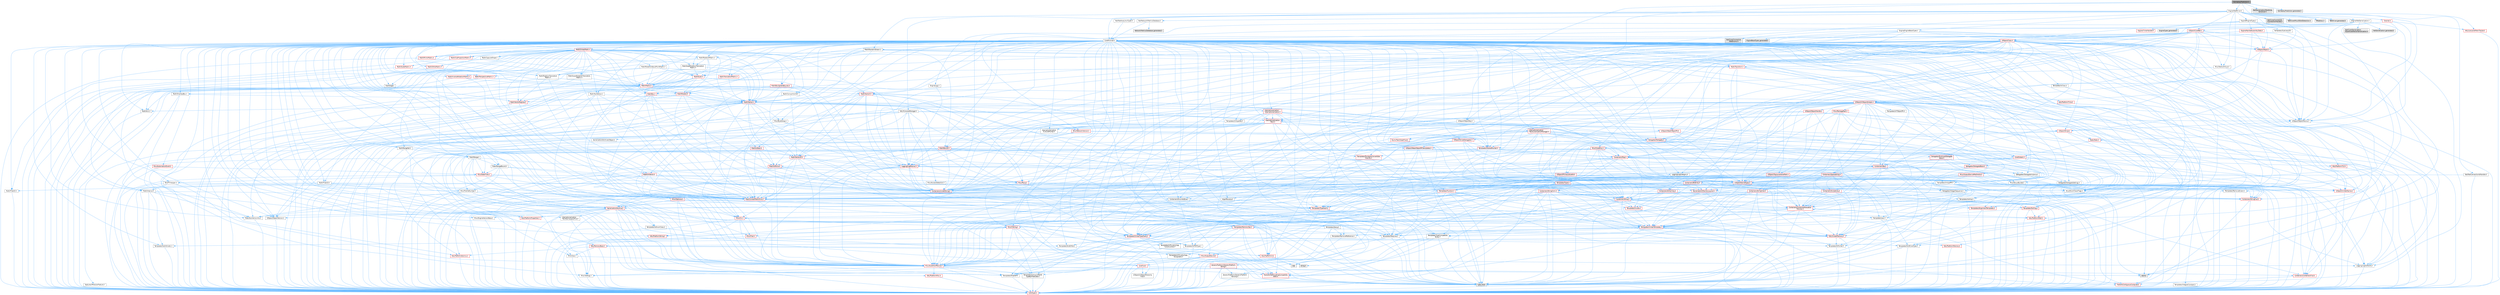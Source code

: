 digraph "GameplayPrediction.h"
{
 // INTERACTIVE_SVG=YES
 // LATEX_PDF_SIZE
  bgcolor="transparent";
  edge [fontname=Helvetica,fontsize=10,labelfontname=Helvetica,labelfontsize=10];
  node [fontname=Helvetica,fontsize=10,shape=box,height=0.2,width=0.4];
  Node1 [id="Node000001",label="GameplayPrediction.h",height=0.2,width=0.4,color="gray40", fillcolor="grey60", style="filled", fontcolor="black",tooltip=" "];
  Node1 -> Node2 [id="edge1_Node000001_Node000002",color="steelblue1",style="solid",tooltip=" "];
  Node2 [id="Node000002",label="Engine/NetDriver.h",height=0.2,width=0.4,color="grey40", fillcolor="white", style="filled",URL="$d8/d6d/NetDriver_8h.html",tooltip=" "];
  Node2 -> Node3 [id="edge2_Node000002_Node000003",color="steelblue1",style="solid",tooltip=" "];
  Node3 [id="Node000003",label="CoreMinimal.h",height=0.2,width=0.4,color="grey40", fillcolor="white", style="filled",URL="$d7/d67/CoreMinimal_8h.html",tooltip=" "];
  Node3 -> Node4 [id="edge3_Node000003_Node000004",color="steelblue1",style="solid",tooltip=" "];
  Node4 [id="Node000004",label="CoreTypes.h",height=0.2,width=0.4,color="red", fillcolor="#FFF0F0", style="filled",URL="$dc/dec/CoreTypes_8h.html",tooltip=" "];
  Node3 -> Node18 [id="edge4_Node000003_Node000018",color="steelblue1",style="solid",tooltip=" "];
  Node18 [id="Node000018",label="CoreFwd.h",height=0.2,width=0.4,color="red", fillcolor="#FFF0F0", style="filled",URL="$d1/d1e/CoreFwd_8h.html",tooltip=" "];
  Node18 -> Node4 [id="edge5_Node000018_Node000004",color="steelblue1",style="solid",tooltip=" "];
  Node18 -> Node19 [id="edge6_Node000018_Node000019",color="steelblue1",style="solid",tooltip=" "];
  Node19 [id="Node000019",label="Containers/ContainersFwd.h",height=0.2,width=0.4,color="red", fillcolor="#FFF0F0", style="filled",URL="$d4/d0a/ContainersFwd_8h.html",tooltip=" "];
  Node19 -> Node4 [id="edge7_Node000019_Node000004",color="steelblue1",style="solid",tooltip=" "];
  Node19 -> Node20 [id="edge8_Node000019_Node000020",color="steelblue1",style="solid",tooltip=" "];
  Node20 [id="Node000020",label="Traits/IsContiguousContainer.h",height=0.2,width=0.4,color="red", fillcolor="#FFF0F0", style="filled",URL="$d5/d3c/IsContiguousContainer_8h.html",tooltip=" "];
  Node20 -> Node4 [id="edge9_Node000020_Node000004",color="steelblue1",style="solid",tooltip=" "];
  Node18 -> Node24 [id="edge10_Node000018_Node000024",color="steelblue1",style="solid",tooltip=" "];
  Node24 [id="Node000024",label="UObject/UObjectHierarchy\lFwd.h",height=0.2,width=0.4,color="grey40", fillcolor="white", style="filled",URL="$d3/d13/UObjectHierarchyFwd_8h.html",tooltip=" "];
  Node3 -> Node24 [id="edge11_Node000003_Node000024",color="steelblue1",style="solid",tooltip=" "];
  Node3 -> Node19 [id="edge12_Node000003_Node000019",color="steelblue1",style="solid",tooltip=" "];
  Node3 -> Node25 [id="edge13_Node000003_Node000025",color="steelblue1",style="solid",tooltip=" "];
  Node25 [id="Node000025",label="Misc/VarArgs.h",height=0.2,width=0.4,color="grey40", fillcolor="white", style="filled",URL="$d5/d6f/VarArgs_8h.html",tooltip=" "];
  Node25 -> Node4 [id="edge14_Node000025_Node000004",color="steelblue1",style="solid",tooltip=" "];
  Node3 -> Node26 [id="edge15_Node000003_Node000026",color="steelblue1",style="solid",tooltip=" "];
  Node26 [id="Node000026",label="Logging/LogVerbosity.h",height=0.2,width=0.4,color="grey40", fillcolor="white", style="filled",URL="$d2/d8f/LogVerbosity_8h.html",tooltip=" "];
  Node26 -> Node4 [id="edge16_Node000026_Node000004",color="steelblue1",style="solid",tooltip=" "];
  Node3 -> Node27 [id="edge17_Node000003_Node000027",color="steelblue1",style="solid",tooltip=" "];
  Node27 [id="Node000027",label="Misc/OutputDevice.h",height=0.2,width=0.4,color="red", fillcolor="#FFF0F0", style="filled",URL="$d7/d32/OutputDevice_8h.html",tooltip=" "];
  Node27 -> Node18 [id="edge18_Node000027_Node000018",color="steelblue1",style="solid",tooltip=" "];
  Node27 -> Node4 [id="edge19_Node000027_Node000004",color="steelblue1",style="solid",tooltip=" "];
  Node27 -> Node26 [id="edge20_Node000027_Node000026",color="steelblue1",style="solid",tooltip=" "];
  Node27 -> Node25 [id="edge21_Node000027_Node000025",color="steelblue1",style="solid",tooltip=" "];
  Node27 -> Node28 [id="edge22_Node000027_Node000028",color="steelblue1",style="solid",tooltip=" "];
  Node28 [id="Node000028",label="Templates/IsArrayOrRefOf\lTypeByPredicate.h",height=0.2,width=0.4,color="grey40", fillcolor="white", style="filled",URL="$d6/da1/IsArrayOrRefOfTypeByPredicate_8h.html",tooltip=" "];
  Node28 -> Node4 [id="edge23_Node000028_Node000004",color="steelblue1",style="solid",tooltip=" "];
  Node27 -> Node31 [id="edge24_Node000027_Node000031",color="steelblue1",style="solid",tooltip=" "];
  Node31 [id="Node000031",label="Traits/IsCharEncodingCompatible\lWith.h",height=0.2,width=0.4,color="red", fillcolor="#FFF0F0", style="filled",URL="$df/dd1/IsCharEncodingCompatibleWith_8h.html",tooltip=" "];
  Node31 -> Node8 [id="edge25_Node000031_Node000008",color="steelblue1",style="solid",tooltip=" "];
  Node8 [id="Node000008",label="type_traits",height=0.2,width=0.4,color="grey60", fillcolor="#E0E0E0", style="filled",tooltip=" "];
  Node3 -> Node33 [id="edge26_Node000003_Node000033",color="steelblue1",style="solid",tooltip=" "];
  Node33 [id="Node000033",label="HAL/PlatformCrt.h",height=0.2,width=0.4,color="red", fillcolor="#FFF0F0", style="filled",URL="$d8/d75/PlatformCrt_8h.html",tooltip=" "];
  Node33 -> Node34 [id="edge27_Node000033_Node000034",color="steelblue1",style="solid",tooltip=" "];
  Node34 [id="Node000034",label="new",height=0.2,width=0.4,color="grey60", fillcolor="#E0E0E0", style="filled",tooltip=" "];
  Node33 -> Node42 [id="edge28_Node000033_Node000042",color="steelblue1",style="solid",tooltip=" "];
  Node42 [id="Node000042",label="string.h",height=0.2,width=0.4,color="grey60", fillcolor="#E0E0E0", style="filled",tooltip=" "];
  Node3 -> Node43 [id="edge29_Node000003_Node000043",color="steelblue1",style="solid",tooltip=" "];
  Node43 [id="Node000043",label="HAL/PlatformMisc.h",height=0.2,width=0.4,color="red", fillcolor="#FFF0F0", style="filled",URL="$d0/df5/PlatformMisc_8h.html",tooltip=" "];
  Node43 -> Node4 [id="edge30_Node000043_Node000004",color="steelblue1",style="solid",tooltip=" "];
  Node3 -> Node62 [id="edge31_Node000003_Node000062",color="steelblue1",style="solid",tooltip=" "];
  Node62 [id="Node000062",label="Misc/AssertionMacros.h",height=0.2,width=0.4,color="red", fillcolor="#FFF0F0", style="filled",URL="$d0/dfa/AssertionMacros_8h.html",tooltip=" "];
  Node62 -> Node4 [id="edge32_Node000062_Node000004",color="steelblue1",style="solid",tooltip=" "];
  Node62 -> Node43 [id="edge33_Node000062_Node000043",color="steelblue1",style="solid",tooltip=" "];
  Node62 -> Node63 [id="edge34_Node000062_Node000063",color="steelblue1",style="solid",tooltip=" "];
  Node63 [id="Node000063",label="Templates/EnableIf.h",height=0.2,width=0.4,color="grey40", fillcolor="white", style="filled",URL="$d7/d60/EnableIf_8h.html",tooltip=" "];
  Node63 -> Node4 [id="edge35_Node000063_Node000004",color="steelblue1",style="solid",tooltip=" "];
  Node62 -> Node28 [id="edge36_Node000062_Node000028",color="steelblue1",style="solid",tooltip=" "];
  Node62 -> Node31 [id="edge37_Node000062_Node000031",color="steelblue1",style="solid",tooltip=" "];
  Node62 -> Node25 [id="edge38_Node000062_Node000025",color="steelblue1",style="solid",tooltip=" "];
  Node62 -> Node70 [id="edge39_Node000062_Node000070",color="steelblue1",style="solid",tooltip=" "];
  Node70 [id="Node000070",label="atomic",height=0.2,width=0.4,color="grey60", fillcolor="#E0E0E0", style="filled",tooltip=" "];
  Node3 -> Node71 [id="edge40_Node000003_Node000071",color="steelblue1",style="solid",tooltip=" "];
  Node71 [id="Node000071",label="Templates/IsPointer.h",height=0.2,width=0.4,color="grey40", fillcolor="white", style="filled",URL="$d7/d05/IsPointer_8h.html",tooltip=" "];
  Node71 -> Node4 [id="edge41_Node000071_Node000004",color="steelblue1",style="solid",tooltip=" "];
  Node3 -> Node72 [id="edge42_Node000003_Node000072",color="steelblue1",style="solid",tooltip=" "];
  Node72 [id="Node000072",label="HAL/PlatformMemory.h",height=0.2,width=0.4,color="red", fillcolor="#FFF0F0", style="filled",URL="$de/d68/PlatformMemory_8h.html",tooltip=" "];
  Node72 -> Node4 [id="edge43_Node000072_Node000004",color="steelblue1",style="solid",tooltip=" "];
  Node3 -> Node55 [id="edge44_Node000003_Node000055",color="steelblue1",style="solid",tooltip=" "];
  Node55 [id="Node000055",label="HAL/PlatformAtomics.h",height=0.2,width=0.4,color="red", fillcolor="#FFF0F0", style="filled",URL="$d3/d36/PlatformAtomics_8h.html",tooltip=" "];
  Node55 -> Node4 [id="edge45_Node000055_Node000004",color="steelblue1",style="solid",tooltip=" "];
  Node3 -> Node77 [id="edge46_Node000003_Node000077",color="steelblue1",style="solid",tooltip=" "];
  Node77 [id="Node000077",label="Misc/Exec.h",height=0.2,width=0.4,color="grey40", fillcolor="white", style="filled",URL="$de/ddb/Exec_8h.html",tooltip=" "];
  Node77 -> Node4 [id="edge47_Node000077_Node000004",color="steelblue1",style="solid",tooltip=" "];
  Node77 -> Node62 [id="edge48_Node000077_Node000062",color="steelblue1",style="solid",tooltip=" "];
  Node3 -> Node78 [id="edge49_Node000003_Node000078",color="steelblue1",style="solid",tooltip=" "];
  Node78 [id="Node000078",label="HAL/MemoryBase.h",height=0.2,width=0.4,color="red", fillcolor="#FFF0F0", style="filled",URL="$d6/d9f/MemoryBase_8h.html",tooltip=" "];
  Node78 -> Node4 [id="edge50_Node000078_Node000004",color="steelblue1",style="solid",tooltip=" "];
  Node78 -> Node55 [id="edge51_Node000078_Node000055",color="steelblue1",style="solid",tooltip=" "];
  Node78 -> Node33 [id="edge52_Node000078_Node000033",color="steelblue1",style="solid",tooltip=" "];
  Node78 -> Node77 [id="edge53_Node000078_Node000077",color="steelblue1",style="solid",tooltip=" "];
  Node78 -> Node27 [id="edge54_Node000078_Node000027",color="steelblue1",style="solid",tooltip=" "];
  Node3 -> Node88 [id="edge55_Node000003_Node000088",color="steelblue1",style="solid",tooltip=" "];
  Node88 [id="Node000088",label="HAL/UnrealMemory.h",height=0.2,width=0.4,color="red", fillcolor="#FFF0F0", style="filled",URL="$d9/d96/UnrealMemory_8h.html",tooltip=" "];
  Node88 -> Node4 [id="edge56_Node000088_Node000004",color="steelblue1",style="solid",tooltip=" "];
  Node88 -> Node78 [id="edge57_Node000088_Node000078",color="steelblue1",style="solid",tooltip=" "];
  Node88 -> Node72 [id="edge58_Node000088_Node000072",color="steelblue1",style="solid",tooltip=" "];
  Node88 -> Node71 [id="edge59_Node000088_Node000071",color="steelblue1",style="solid",tooltip=" "];
  Node3 -> Node90 [id="edge60_Node000003_Node000090",color="steelblue1",style="solid",tooltip=" "];
  Node90 [id="Node000090",label="Templates/IsArithmetic.h",height=0.2,width=0.4,color="grey40", fillcolor="white", style="filled",URL="$d2/d5d/IsArithmetic_8h.html",tooltip=" "];
  Node90 -> Node4 [id="edge61_Node000090_Node000004",color="steelblue1",style="solid",tooltip=" "];
  Node3 -> Node84 [id="edge62_Node000003_Node000084",color="steelblue1",style="solid",tooltip=" "];
  Node84 [id="Node000084",label="Templates/AndOrNot.h",height=0.2,width=0.4,color="grey40", fillcolor="white", style="filled",URL="$db/d0a/AndOrNot_8h.html",tooltip=" "];
  Node84 -> Node4 [id="edge63_Node000084_Node000004",color="steelblue1",style="solid",tooltip=" "];
  Node3 -> Node91 [id="edge64_Node000003_Node000091",color="steelblue1",style="solid",tooltip=" "];
  Node91 [id="Node000091",label="Templates/IsPODType.h",height=0.2,width=0.4,color="grey40", fillcolor="white", style="filled",URL="$d7/db1/IsPODType_8h.html",tooltip=" "];
  Node91 -> Node4 [id="edge65_Node000091_Node000004",color="steelblue1",style="solid",tooltip=" "];
  Node3 -> Node92 [id="edge66_Node000003_Node000092",color="steelblue1",style="solid",tooltip=" "];
  Node92 [id="Node000092",label="Templates/IsUECoreType.h",height=0.2,width=0.4,color="grey40", fillcolor="white", style="filled",URL="$d1/db8/IsUECoreType_8h.html",tooltip=" "];
  Node92 -> Node4 [id="edge67_Node000092_Node000004",color="steelblue1",style="solid",tooltip=" "];
  Node92 -> Node8 [id="edge68_Node000092_Node000008",color="steelblue1",style="solid",tooltip=" "];
  Node3 -> Node85 [id="edge69_Node000003_Node000085",color="steelblue1",style="solid",tooltip=" "];
  Node85 [id="Node000085",label="Templates/IsTriviallyCopy\lConstructible.h",height=0.2,width=0.4,color="grey40", fillcolor="white", style="filled",URL="$d3/d78/IsTriviallyCopyConstructible_8h.html",tooltip=" "];
  Node85 -> Node4 [id="edge70_Node000085_Node000004",color="steelblue1",style="solid",tooltip=" "];
  Node85 -> Node8 [id="edge71_Node000085_Node000008",color="steelblue1",style="solid",tooltip=" "];
  Node3 -> Node93 [id="edge72_Node000003_Node000093",color="steelblue1",style="solid",tooltip=" "];
  Node93 [id="Node000093",label="Templates/UnrealTypeTraits.h",height=0.2,width=0.4,color="red", fillcolor="#FFF0F0", style="filled",URL="$d2/d2d/UnrealTypeTraits_8h.html",tooltip=" "];
  Node93 -> Node4 [id="edge73_Node000093_Node000004",color="steelblue1",style="solid",tooltip=" "];
  Node93 -> Node71 [id="edge74_Node000093_Node000071",color="steelblue1",style="solid",tooltip=" "];
  Node93 -> Node62 [id="edge75_Node000093_Node000062",color="steelblue1",style="solid",tooltip=" "];
  Node93 -> Node84 [id="edge76_Node000093_Node000084",color="steelblue1",style="solid",tooltip=" "];
  Node93 -> Node63 [id="edge77_Node000093_Node000063",color="steelblue1",style="solid",tooltip=" "];
  Node93 -> Node90 [id="edge78_Node000093_Node000090",color="steelblue1",style="solid",tooltip=" "];
  Node93 -> Node91 [id="edge79_Node000093_Node000091",color="steelblue1",style="solid",tooltip=" "];
  Node93 -> Node92 [id="edge80_Node000093_Node000092",color="steelblue1",style="solid",tooltip=" "];
  Node93 -> Node85 [id="edge81_Node000093_Node000085",color="steelblue1",style="solid",tooltip=" "];
  Node3 -> Node63 [id="edge82_Node000003_Node000063",color="steelblue1",style="solid",tooltip=" "];
  Node3 -> Node95 [id="edge83_Node000003_Node000095",color="steelblue1",style="solid",tooltip=" "];
  Node95 [id="Node000095",label="Templates/RemoveReference.h",height=0.2,width=0.4,color="grey40", fillcolor="white", style="filled",URL="$da/dbe/RemoveReference_8h.html",tooltip=" "];
  Node95 -> Node4 [id="edge84_Node000095_Node000004",color="steelblue1",style="solid",tooltip=" "];
  Node3 -> Node96 [id="edge85_Node000003_Node000096",color="steelblue1",style="solid",tooltip=" "];
  Node96 [id="Node000096",label="Templates/IntegralConstant.h",height=0.2,width=0.4,color="grey40", fillcolor="white", style="filled",URL="$db/d1b/IntegralConstant_8h.html",tooltip=" "];
  Node96 -> Node4 [id="edge86_Node000096_Node000004",color="steelblue1",style="solid",tooltip=" "];
  Node3 -> Node97 [id="edge87_Node000003_Node000097",color="steelblue1",style="solid",tooltip=" "];
  Node97 [id="Node000097",label="Templates/IsClass.h",height=0.2,width=0.4,color="grey40", fillcolor="white", style="filled",URL="$db/dcb/IsClass_8h.html",tooltip=" "];
  Node97 -> Node4 [id="edge88_Node000097_Node000004",color="steelblue1",style="solid",tooltip=" "];
  Node3 -> Node98 [id="edge89_Node000003_Node000098",color="steelblue1",style="solid",tooltip=" "];
  Node98 [id="Node000098",label="Templates/TypeCompatible\lBytes.h",height=0.2,width=0.4,color="grey40", fillcolor="white", style="filled",URL="$df/d0a/TypeCompatibleBytes_8h.html",tooltip=" "];
  Node98 -> Node4 [id="edge90_Node000098_Node000004",color="steelblue1",style="solid",tooltip=" "];
  Node98 -> Node42 [id="edge91_Node000098_Node000042",color="steelblue1",style="solid",tooltip=" "];
  Node98 -> Node34 [id="edge92_Node000098_Node000034",color="steelblue1",style="solid",tooltip=" "];
  Node98 -> Node8 [id="edge93_Node000098_Node000008",color="steelblue1",style="solid",tooltip=" "];
  Node3 -> Node20 [id="edge94_Node000003_Node000020",color="steelblue1",style="solid",tooltip=" "];
  Node3 -> Node99 [id="edge95_Node000003_Node000099",color="steelblue1",style="solid",tooltip=" "];
  Node99 [id="Node000099",label="Templates/UnrealTemplate.h",height=0.2,width=0.4,color="red", fillcolor="#FFF0F0", style="filled",URL="$d4/d24/UnrealTemplate_8h.html",tooltip=" "];
  Node99 -> Node4 [id="edge96_Node000099_Node000004",color="steelblue1",style="solid",tooltip=" "];
  Node99 -> Node71 [id="edge97_Node000099_Node000071",color="steelblue1",style="solid",tooltip=" "];
  Node99 -> Node88 [id="edge98_Node000099_Node000088",color="steelblue1",style="solid",tooltip=" "];
  Node99 -> Node93 [id="edge99_Node000099_Node000093",color="steelblue1",style="solid",tooltip=" "];
  Node99 -> Node95 [id="edge100_Node000099_Node000095",color="steelblue1",style="solid",tooltip=" "];
  Node99 -> Node65 [id="edge101_Node000099_Node000065",color="steelblue1",style="solid",tooltip=" "];
  Node65 [id="Node000065",label="Templates/Requires.h",height=0.2,width=0.4,color="grey40", fillcolor="white", style="filled",URL="$dc/d96/Requires_8h.html",tooltip=" "];
  Node65 -> Node63 [id="edge102_Node000065_Node000063",color="steelblue1",style="solid",tooltip=" "];
  Node65 -> Node8 [id="edge103_Node000065_Node000008",color="steelblue1",style="solid",tooltip=" "];
  Node99 -> Node98 [id="edge104_Node000099_Node000098",color="steelblue1",style="solid",tooltip=" "];
  Node99 -> Node20 [id="edge105_Node000099_Node000020",color="steelblue1",style="solid",tooltip=" "];
  Node99 -> Node8 [id="edge106_Node000099_Node000008",color="steelblue1",style="solid",tooltip=" "];
  Node3 -> Node48 [id="edge107_Node000003_Node000048",color="steelblue1",style="solid",tooltip=" "];
  Node48 [id="Node000048",label="Math/NumericLimits.h",height=0.2,width=0.4,color="grey40", fillcolor="white", style="filled",URL="$df/d1b/NumericLimits_8h.html",tooltip=" "];
  Node48 -> Node4 [id="edge108_Node000048_Node000004",color="steelblue1",style="solid",tooltip=" "];
  Node3 -> Node103 [id="edge109_Node000003_Node000103",color="steelblue1",style="solid",tooltip=" "];
  Node103 [id="Node000103",label="HAL/PlatformMath.h",height=0.2,width=0.4,color="red", fillcolor="#FFF0F0", style="filled",URL="$dc/d53/PlatformMath_8h.html",tooltip=" "];
  Node103 -> Node4 [id="edge110_Node000103_Node000004",color="steelblue1",style="solid",tooltip=" "];
  Node3 -> Node86 [id="edge111_Node000003_Node000086",color="steelblue1",style="solid",tooltip=" "];
  Node86 [id="Node000086",label="Templates/IsTriviallyCopy\lAssignable.h",height=0.2,width=0.4,color="grey40", fillcolor="white", style="filled",URL="$d2/df2/IsTriviallyCopyAssignable_8h.html",tooltip=" "];
  Node86 -> Node4 [id="edge112_Node000086_Node000004",color="steelblue1",style="solid",tooltip=" "];
  Node86 -> Node8 [id="edge113_Node000086_Node000008",color="steelblue1",style="solid",tooltip=" "];
  Node3 -> Node111 [id="edge114_Node000003_Node000111",color="steelblue1",style="solid",tooltip=" "];
  Node111 [id="Node000111",label="Templates/MemoryOps.h",height=0.2,width=0.4,color="red", fillcolor="#FFF0F0", style="filled",URL="$db/dea/MemoryOps_8h.html",tooltip=" "];
  Node111 -> Node4 [id="edge115_Node000111_Node000004",color="steelblue1",style="solid",tooltip=" "];
  Node111 -> Node88 [id="edge116_Node000111_Node000088",color="steelblue1",style="solid",tooltip=" "];
  Node111 -> Node86 [id="edge117_Node000111_Node000086",color="steelblue1",style="solid",tooltip=" "];
  Node111 -> Node85 [id="edge118_Node000111_Node000085",color="steelblue1",style="solid",tooltip=" "];
  Node111 -> Node65 [id="edge119_Node000111_Node000065",color="steelblue1",style="solid",tooltip=" "];
  Node111 -> Node93 [id="edge120_Node000111_Node000093",color="steelblue1",style="solid",tooltip=" "];
  Node111 -> Node34 [id="edge121_Node000111_Node000034",color="steelblue1",style="solid",tooltip=" "];
  Node111 -> Node8 [id="edge122_Node000111_Node000008",color="steelblue1",style="solid",tooltip=" "];
  Node3 -> Node112 [id="edge123_Node000003_Node000112",color="steelblue1",style="solid",tooltip=" "];
  Node112 [id="Node000112",label="Containers/ContainerAllocation\lPolicies.h",height=0.2,width=0.4,color="red", fillcolor="#FFF0F0", style="filled",URL="$d7/dff/ContainerAllocationPolicies_8h.html",tooltip=" "];
  Node112 -> Node4 [id="edge124_Node000112_Node000004",color="steelblue1",style="solid",tooltip=" "];
  Node112 -> Node112 [id="edge125_Node000112_Node000112",color="steelblue1",style="solid",tooltip=" "];
  Node112 -> Node103 [id="edge126_Node000112_Node000103",color="steelblue1",style="solid",tooltip=" "];
  Node112 -> Node88 [id="edge127_Node000112_Node000088",color="steelblue1",style="solid",tooltip=" "];
  Node112 -> Node48 [id="edge128_Node000112_Node000048",color="steelblue1",style="solid",tooltip=" "];
  Node112 -> Node62 [id="edge129_Node000112_Node000062",color="steelblue1",style="solid",tooltip=" "];
  Node112 -> Node111 [id="edge130_Node000112_Node000111",color="steelblue1",style="solid",tooltip=" "];
  Node112 -> Node98 [id="edge131_Node000112_Node000098",color="steelblue1",style="solid",tooltip=" "];
  Node112 -> Node8 [id="edge132_Node000112_Node000008",color="steelblue1",style="solid",tooltip=" "];
  Node3 -> Node115 [id="edge133_Node000003_Node000115",color="steelblue1",style="solid",tooltip=" "];
  Node115 [id="Node000115",label="Templates/IsEnumClass.h",height=0.2,width=0.4,color="grey40", fillcolor="white", style="filled",URL="$d7/d15/IsEnumClass_8h.html",tooltip=" "];
  Node115 -> Node4 [id="edge134_Node000115_Node000004",color="steelblue1",style="solid",tooltip=" "];
  Node115 -> Node84 [id="edge135_Node000115_Node000084",color="steelblue1",style="solid",tooltip=" "];
  Node3 -> Node116 [id="edge136_Node000003_Node000116",color="steelblue1",style="solid",tooltip=" "];
  Node116 [id="Node000116",label="HAL/PlatformProperties.h",height=0.2,width=0.4,color="red", fillcolor="#FFF0F0", style="filled",URL="$d9/db0/PlatformProperties_8h.html",tooltip=" "];
  Node116 -> Node4 [id="edge137_Node000116_Node000004",color="steelblue1",style="solid",tooltip=" "];
  Node3 -> Node119 [id="edge138_Node000003_Node000119",color="steelblue1",style="solid",tooltip=" "];
  Node119 [id="Node000119",label="Misc/EngineVersionBase.h",height=0.2,width=0.4,color="grey40", fillcolor="white", style="filled",URL="$d5/d2b/EngineVersionBase_8h.html",tooltip=" "];
  Node119 -> Node4 [id="edge139_Node000119_Node000004",color="steelblue1",style="solid",tooltip=" "];
  Node3 -> Node120 [id="edge140_Node000003_Node000120",color="steelblue1",style="solid",tooltip=" "];
  Node120 [id="Node000120",label="Internationalization\l/TextNamespaceFwd.h",height=0.2,width=0.4,color="grey40", fillcolor="white", style="filled",URL="$d8/d97/TextNamespaceFwd_8h.html",tooltip=" "];
  Node120 -> Node4 [id="edge141_Node000120_Node000004",color="steelblue1",style="solid",tooltip=" "];
  Node3 -> Node121 [id="edge142_Node000003_Node000121",color="steelblue1",style="solid",tooltip=" "];
  Node121 [id="Node000121",label="Serialization/Archive.h",height=0.2,width=0.4,color="red", fillcolor="#FFF0F0", style="filled",URL="$d7/d3b/Archive_8h.html",tooltip=" "];
  Node121 -> Node18 [id="edge143_Node000121_Node000018",color="steelblue1",style="solid",tooltip=" "];
  Node121 -> Node4 [id="edge144_Node000121_Node000004",color="steelblue1",style="solid",tooltip=" "];
  Node121 -> Node116 [id="edge145_Node000121_Node000116",color="steelblue1",style="solid",tooltip=" "];
  Node121 -> Node120 [id="edge146_Node000121_Node000120",color="steelblue1",style="solid",tooltip=" "];
  Node121 -> Node62 [id="edge147_Node000121_Node000062",color="steelblue1",style="solid",tooltip=" "];
  Node121 -> Node119 [id="edge148_Node000121_Node000119",color="steelblue1",style="solid",tooltip=" "];
  Node121 -> Node25 [id="edge149_Node000121_Node000025",color="steelblue1",style="solid",tooltip=" "];
  Node121 -> Node63 [id="edge150_Node000121_Node000063",color="steelblue1",style="solid",tooltip=" "];
  Node121 -> Node28 [id="edge151_Node000121_Node000028",color="steelblue1",style="solid",tooltip=" "];
  Node121 -> Node115 [id="edge152_Node000121_Node000115",color="steelblue1",style="solid",tooltip=" "];
  Node121 -> Node99 [id="edge153_Node000121_Node000099",color="steelblue1",style="solid",tooltip=" "];
  Node121 -> Node31 [id="edge154_Node000121_Node000031",color="steelblue1",style="solid",tooltip=" "];
  Node121 -> Node124 [id="edge155_Node000121_Node000124",color="steelblue1",style="solid",tooltip=" "];
  Node124 [id="Node000124",label="UObject/ObjectVersion.h",height=0.2,width=0.4,color="grey40", fillcolor="white", style="filled",URL="$da/d63/ObjectVersion_8h.html",tooltip=" "];
  Node124 -> Node4 [id="edge156_Node000124_Node000004",color="steelblue1",style="solid",tooltip=" "];
  Node3 -> Node125 [id="edge157_Node000003_Node000125",color="steelblue1",style="solid",tooltip=" "];
  Node125 [id="Node000125",label="Templates/Less.h",height=0.2,width=0.4,color="grey40", fillcolor="white", style="filled",URL="$de/dc8/Less_8h.html",tooltip=" "];
  Node125 -> Node4 [id="edge158_Node000125_Node000004",color="steelblue1",style="solid",tooltip=" "];
  Node125 -> Node99 [id="edge159_Node000125_Node000099",color="steelblue1",style="solid",tooltip=" "];
  Node3 -> Node126 [id="edge160_Node000003_Node000126",color="steelblue1",style="solid",tooltip=" "];
  Node126 [id="Node000126",label="Templates/Sorting.h",height=0.2,width=0.4,color="red", fillcolor="#FFF0F0", style="filled",URL="$d3/d9e/Sorting_8h.html",tooltip=" "];
  Node126 -> Node4 [id="edge161_Node000126_Node000004",color="steelblue1",style="solid",tooltip=" "];
  Node126 -> Node103 [id="edge162_Node000126_Node000103",color="steelblue1",style="solid",tooltip=" "];
  Node126 -> Node125 [id="edge163_Node000126_Node000125",color="steelblue1",style="solid",tooltip=" "];
  Node3 -> Node137 [id="edge164_Node000003_Node000137",color="steelblue1",style="solid",tooltip=" "];
  Node137 [id="Node000137",label="Misc/Char.h",height=0.2,width=0.4,color="red", fillcolor="#FFF0F0", style="filled",URL="$d0/d58/Char_8h.html",tooltip=" "];
  Node137 -> Node4 [id="edge165_Node000137_Node000004",color="steelblue1",style="solid",tooltip=" "];
  Node137 -> Node8 [id="edge166_Node000137_Node000008",color="steelblue1",style="solid",tooltip=" "];
  Node3 -> Node140 [id="edge167_Node000003_Node000140",color="steelblue1",style="solid",tooltip=" "];
  Node140 [id="Node000140",label="GenericPlatform/GenericPlatform\lStricmp.h",height=0.2,width=0.4,color="grey40", fillcolor="white", style="filled",URL="$d2/d86/GenericPlatformStricmp_8h.html",tooltip=" "];
  Node140 -> Node4 [id="edge168_Node000140_Node000004",color="steelblue1",style="solid",tooltip=" "];
  Node3 -> Node141 [id="edge169_Node000003_Node000141",color="steelblue1",style="solid",tooltip=" "];
  Node141 [id="Node000141",label="GenericPlatform/GenericPlatform\lString.h",height=0.2,width=0.4,color="red", fillcolor="#FFF0F0", style="filled",URL="$dd/d20/GenericPlatformString_8h.html",tooltip=" "];
  Node141 -> Node4 [id="edge170_Node000141_Node000004",color="steelblue1",style="solid",tooltip=" "];
  Node141 -> Node140 [id="edge171_Node000141_Node000140",color="steelblue1",style="solid",tooltip=" "];
  Node141 -> Node63 [id="edge172_Node000141_Node000063",color="steelblue1",style="solid",tooltip=" "];
  Node141 -> Node31 [id="edge173_Node000141_Node000031",color="steelblue1",style="solid",tooltip=" "];
  Node141 -> Node8 [id="edge174_Node000141_Node000008",color="steelblue1",style="solid",tooltip=" "];
  Node3 -> Node74 [id="edge175_Node000003_Node000074",color="steelblue1",style="solid",tooltip=" "];
  Node74 [id="Node000074",label="HAL/PlatformString.h",height=0.2,width=0.4,color="red", fillcolor="#FFF0F0", style="filled",URL="$db/db5/PlatformString_8h.html",tooltip=" "];
  Node74 -> Node4 [id="edge176_Node000074_Node000004",color="steelblue1",style="solid",tooltip=" "];
  Node3 -> Node144 [id="edge177_Node000003_Node000144",color="steelblue1",style="solid",tooltip=" "];
  Node144 [id="Node000144",label="Misc/CString.h",height=0.2,width=0.4,color="red", fillcolor="#FFF0F0", style="filled",URL="$d2/d49/CString_8h.html",tooltip=" "];
  Node144 -> Node4 [id="edge178_Node000144_Node000004",color="steelblue1",style="solid",tooltip=" "];
  Node144 -> Node33 [id="edge179_Node000144_Node000033",color="steelblue1",style="solid",tooltip=" "];
  Node144 -> Node74 [id="edge180_Node000144_Node000074",color="steelblue1",style="solid",tooltip=" "];
  Node144 -> Node62 [id="edge181_Node000144_Node000062",color="steelblue1",style="solid",tooltip=" "];
  Node144 -> Node137 [id="edge182_Node000144_Node000137",color="steelblue1",style="solid",tooltip=" "];
  Node144 -> Node25 [id="edge183_Node000144_Node000025",color="steelblue1",style="solid",tooltip=" "];
  Node144 -> Node28 [id="edge184_Node000144_Node000028",color="steelblue1",style="solid",tooltip=" "];
  Node144 -> Node31 [id="edge185_Node000144_Node000031",color="steelblue1",style="solid",tooltip=" "];
  Node3 -> Node145 [id="edge186_Node000003_Node000145",color="steelblue1",style="solid",tooltip=" "];
  Node145 [id="Node000145",label="Misc/Crc.h",height=0.2,width=0.4,color="red", fillcolor="#FFF0F0", style="filled",URL="$d4/dd2/Crc_8h.html",tooltip=" "];
  Node145 -> Node4 [id="edge187_Node000145_Node000004",color="steelblue1",style="solid",tooltip=" "];
  Node145 -> Node74 [id="edge188_Node000145_Node000074",color="steelblue1",style="solid",tooltip=" "];
  Node145 -> Node62 [id="edge189_Node000145_Node000062",color="steelblue1",style="solid",tooltip=" "];
  Node145 -> Node144 [id="edge190_Node000145_Node000144",color="steelblue1",style="solid",tooltip=" "];
  Node145 -> Node137 [id="edge191_Node000145_Node000137",color="steelblue1",style="solid",tooltip=" "];
  Node145 -> Node93 [id="edge192_Node000145_Node000093",color="steelblue1",style="solid",tooltip=" "];
  Node3 -> Node136 [id="edge193_Node000003_Node000136",color="steelblue1",style="solid",tooltip=" "];
  Node136 [id="Node000136",label="Math/UnrealMathUtility.h",height=0.2,width=0.4,color="red", fillcolor="#FFF0F0", style="filled",URL="$db/db8/UnrealMathUtility_8h.html",tooltip=" "];
  Node136 -> Node4 [id="edge194_Node000136_Node000004",color="steelblue1",style="solid",tooltip=" "];
  Node136 -> Node62 [id="edge195_Node000136_Node000062",color="steelblue1",style="solid",tooltip=" "];
  Node136 -> Node103 [id="edge196_Node000136_Node000103",color="steelblue1",style="solid",tooltip=" "];
  Node136 -> Node65 [id="edge197_Node000136_Node000065",color="steelblue1",style="solid",tooltip=" "];
  Node3 -> Node146 [id="edge198_Node000003_Node000146",color="steelblue1",style="solid",tooltip=" "];
  Node146 [id="Node000146",label="Containers/UnrealString.h",height=0.2,width=0.4,color="red", fillcolor="#FFF0F0", style="filled",URL="$d5/dba/UnrealString_8h.html",tooltip=" "];
  Node3 -> Node150 [id="edge199_Node000003_Node000150",color="steelblue1",style="solid",tooltip=" "];
  Node150 [id="Node000150",label="Containers/Array.h",height=0.2,width=0.4,color="red", fillcolor="#FFF0F0", style="filled",URL="$df/dd0/Array_8h.html",tooltip=" "];
  Node150 -> Node4 [id="edge200_Node000150_Node000004",color="steelblue1",style="solid",tooltip=" "];
  Node150 -> Node62 [id="edge201_Node000150_Node000062",color="steelblue1",style="solid",tooltip=" "];
  Node150 -> Node88 [id="edge202_Node000150_Node000088",color="steelblue1",style="solid",tooltip=" "];
  Node150 -> Node93 [id="edge203_Node000150_Node000093",color="steelblue1",style="solid",tooltip=" "];
  Node150 -> Node99 [id="edge204_Node000150_Node000099",color="steelblue1",style="solid",tooltip=" "];
  Node150 -> Node112 [id="edge205_Node000150_Node000112",color="steelblue1",style="solid",tooltip=" "];
  Node150 -> Node121 [id="edge206_Node000150_Node000121",color="steelblue1",style="solid",tooltip=" "];
  Node150 -> Node129 [id="edge207_Node000150_Node000129",color="steelblue1",style="solid",tooltip=" "];
  Node129 [id="Node000129",label="Templates/Invoke.h",height=0.2,width=0.4,color="red", fillcolor="#FFF0F0", style="filled",URL="$d7/deb/Invoke_8h.html",tooltip=" "];
  Node129 -> Node4 [id="edge208_Node000129_Node000004",color="steelblue1",style="solid",tooltip=" "];
  Node129 -> Node99 [id="edge209_Node000129_Node000099",color="steelblue1",style="solid",tooltip=" "];
  Node129 -> Node8 [id="edge210_Node000129_Node000008",color="steelblue1",style="solid",tooltip=" "];
  Node150 -> Node125 [id="edge211_Node000150_Node000125",color="steelblue1",style="solid",tooltip=" "];
  Node150 -> Node65 [id="edge212_Node000150_Node000065",color="steelblue1",style="solid",tooltip=" "];
  Node150 -> Node126 [id="edge213_Node000150_Node000126",color="steelblue1",style="solid",tooltip=" "];
  Node150 -> Node173 [id="edge214_Node000150_Node000173",color="steelblue1",style="solid",tooltip=" "];
  Node173 [id="Node000173",label="Templates/AlignmentTemplates.h",height=0.2,width=0.4,color="red", fillcolor="#FFF0F0", style="filled",URL="$dd/d32/AlignmentTemplates_8h.html",tooltip=" "];
  Node173 -> Node4 [id="edge215_Node000173_Node000004",color="steelblue1",style="solid",tooltip=" "];
  Node173 -> Node71 [id="edge216_Node000173_Node000071",color="steelblue1",style="solid",tooltip=" "];
  Node150 -> Node8 [id="edge217_Node000150_Node000008",color="steelblue1",style="solid",tooltip=" "];
  Node3 -> Node174 [id="edge218_Node000003_Node000174",color="steelblue1",style="solid",tooltip=" "];
  Node174 [id="Node000174",label="Misc/FrameNumber.h",height=0.2,width=0.4,color="grey40", fillcolor="white", style="filled",URL="$dd/dbd/FrameNumber_8h.html",tooltip=" "];
  Node174 -> Node4 [id="edge219_Node000174_Node000004",color="steelblue1",style="solid",tooltip=" "];
  Node174 -> Node48 [id="edge220_Node000174_Node000048",color="steelblue1",style="solid",tooltip=" "];
  Node174 -> Node136 [id="edge221_Node000174_Node000136",color="steelblue1",style="solid",tooltip=" "];
  Node174 -> Node63 [id="edge222_Node000174_Node000063",color="steelblue1",style="solid",tooltip=" "];
  Node174 -> Node93 [id="edge223_Node000174_Node000093",color="steelblue1",style="solid",tooltip=" "];
  Node3 -> Node175 [id="edge224_Node000003_Node000175",color="steelblue1",style="solid",tooltip=" "];
  Node175 [id="Node000175",label="Misc/Timespan.h",height=0.2,width=0.4,color="grey40", fillcolor="white", style="filled",URL="$da/dd9/Timespan_8h.html",tooltip=" "];
  Node175 -> Node4 [id="edge225_Node000175_Node000004",color="steelblue1",style="solid",tooltip=" "];
  Node175 -> Node176 [id="edge226_Node000175_Node000176",color="steelblue1",style="solid",tooltip=" "];
  Node176 [id="Node000176",label="Math/Interval.h",height=0.2,width=0.4,color="grey40", fillcolor="white", style="filled",URL="$d1/d55/Interval_8h.html",tooltip=" "];
  Node176 -> Node4 [id="edge227_Node000176_Node000004",color="steelblue1",style="solid",tooltip=" "];
  Node176 -> Node90 [id="edge228_Node000176_Node000090",color="steelblue1",style="solid",tooltip=" "];
  Node176 -> Node93 [id="edge229_Node000176_Node000093",color="steelblue1",style="solid",tooltip=" "];
  Node176 -> Node48 [id="edge230_Node000176_Node000048",color="steelblue1",style="solid",tooltip=" "];
  Node176 -> Node136 [id="edge231_Node000176_Node000136",color="steelblue1",style="solid",tooltip=" "];
  Node175 -> Node136 [id="edge232_Node000175_Node000136",color="steelblue1",style="solid",tooltip=" "];
  Node175 -> Node62 [id="edge233_Node000175_Node000062",color="steelblue1",style="solid",tooltip=" "];
  Node3 -> Node177 [id="edge234_Node000003_Node000177",color="steelblue1",style="solid",tooltip=" "];
  Node177 [id="Node000177",label="Containers/StringConv.h",height=0.2,width=0.4,color="red", fillcolor="#FFF0F0", style="filled",URL="$d3/ddf/StringConv_8h.html",tooltip=" "];
  Node177 -> Node4 [id="edge235_Node000177_Node000004",color="steelblue1",style="solid",tooltip=" "];
  Node177 -> Node62 [id="edge236_Node000177_Node000062",color="steelblue1",style="solid",tooltip=" "];
  Node177 -> Node112 [id="edge237_Node000177_Node000112",color="steelblue1",style="solid",tooltip=" "];
  Node177 -> Node150 [id="edge238_Node000177_Node000150",color="steelblue1",style="solid",tooltip=" "];
  Node177 -> Node144 [id="edge239_Node000177_Node000144",color="steelblue1",style="solid",tooltip=" "];
  Node177 -> Node178 [id="edge240_Node000177_Node000178",color="steelblue1",style="solid",tooltip=" "];
  Node178 [id="Node000178",label="Templates/IsArray.h",height=0.2,width=0.4,color="grey40", fillcolor="white", style="filled",URL="$d8/d8d/IsArray_8h.html",tooltip=" "];
  Node178 -> Node4 [id="edge241_Node000178_Node000004",color="steelblue1",style="solid",tooltip=" "];
  Node177 -> Node99 [id="edge242_Node000177_Node000099",color="steelblue1",style="solid",tooltip=" "];
  Node177 -> Node93 [id="edge243_Node000177_Node000093",color="steelblue1",style="solid",tooltip=" "];
  Node177 -> Node31 [id="edge244_Node000177_Node000031",color="steelblue1",style="solid",tooltip=" "];
  Node177 -> Node20 [id="edge245_Node000177_Node000020",color="steelblue1",style="solid",tooltip=" "];
  Node177 -> Node8 [id="edge246_Node000177_Node000008",color="steelblue1",style="solid",tooltip=" "];
  Node3 -> Node179 [id="edge247_Node000003_Node000179",color="steelblue1",style="solid",tooltip=" "];
  Node179 [id="Node000179",label="UObject/UnrealNames.h",height=0.2,width=0.4,color="red", fillcolor="#FFF0F0", style="filled",URL="$d8/db1/UnrealNames_8h.html",tooltip=" "];
  Node179 -> Node4 [id="edge248_Node000179_Node000004",color="steelblue1",style="solid",tooltip=" "];
  Node3 -> Node181 [id="edge249_Node000003_Node000181",color="steelblue1",style="solid",tooltip=" "];
  Node181 [id="Node000181",label="UObject/NameTypes.h",height=0.2,width=0.4,color="red", fillcolor="#FFF0F0", style="filled",URL="$d6/d35/NameTypes_8h.html",tooltip=" "];
  Node181 -> Node4 [id="edge250_Node000181_Node000004",color="steelblue1",style="solid",tooltip=" "];
  Node181 -> Node62 [id="edge251_Node000181_Node000062",color="steelblue1",style="solid",tooltip=" "];
  Node181 -> Node88 [id="edge252_Node000181_Node000088",color="steelblue1",style="solid",tooltip=" "];
  Node181 -> Node93 [id="edge253_Node000181_Node000093",color="steelblue1",style="solid",tooltip=" "];
  Node181 -> Node99 [id="edge254_Node000181_Node000099",color="steelblue1",style="solid",tooltip=" "];
  Node181 -> Node146 [id="edge255_Node000181_Node000146",color="steelblue1",style="solid",tooltip=" "];
  Node181 -> Node177 [id="edge256_Node000181_Node000177",color="steelblue1",style="solid",tooltip=" "];
  Node181 -> Node45 [id="edge257_Node000181_Node000045",color="steelblue1",style="solid",tooltip=" "];
  Node45 [id="Node000045",label="Containers/StringFwd.h",height=0.2,width=0.4,color="red", fillcolor="#FFF0F0", style="filled",URL="$df/d37/StringFwd_8h.html",tooltip=" "];
  Node45 -> Node4 [id="edge258_Node000045_Node000004",color="steelblue1",style="solid",tooltip=" "];
  Node45 -> Node20 [id="edge259_Node000045_Node000020",color="steelblue1",style="solid",tooltip=" "];
  Node181 -> Node179 [id="edge260_Node000181_Node000179",color="steelblue1",style="solid",tooltip=" "];
  Node181 -> Node158 [id="edge261_Node000181_Node000158",color="steelblue1",style="solid",tooltip=" "];
  Node158 [id="Node000158",label="Serialization/MemoryLayout.h",height=0.2,width=0.4,color="red", fillcolor="#FFF0F0", style="filled",URL="$d7/d66/MemoryLayout_8h.html",tooltip=" "];
  Node158 -> Node161 [id="edge262_Node000158_Node000161",color="steelblue1",style="solid",tooltip=" "];
  Node161 [id="Node000161",label="Containers/EnumAsByte.h",height=0.2,width=0.4,color="grey40", fillcolor="white", style="filled",URL="$d6/d9a/EnumAsByte_8h.html",tooltip=" "];
  Node161 -> Node4 [id="edge263_Node000161_Node000004",color="steelblue1",style="solid",tooltip=" "];
  Node161 -> Node91 [id="edge264_Node000161_Node000091",color="steelblue1",style="solid",tooltip=" "];
  Node161 -> Node162 [id="edge265_Node000161_Node000162",color="steelblue1",style="solid",tooltip=" "];
  Node162 [id="Node000162",label="Templates/TypeHash.h",height=0.2,width=0.4,color="red", fillcolor="#FFF0F0", style="filled",URL="$d1/d62/TypeHash_8h.html",tooltip=" "];
  Node162 -> Node4 [id="edge266_Node000162_Node000004",color="steelblue1",style="solid",tooltip=" "];
  Node162 -> Node65 [id="edge267_Node000162_Node000065",color="steelblue1",style="solid",tooltip=" "];
  Node162 -> Node145 [id="edge268_Node000162_Node000145",color="steelblue1",style="solid",tooltip=" "];
  Node162 -> Node8 [id="edge269_Node000162_Node000008",color="steelblue1",style="solid",tooltip=" "];
  Node158 -> Node45 [id="edge270_Node000158_Node000045",color="steelblue1",style="solid",tooltip=" "];
  Node158 -> Node88 [id="edge271_Node000158_Node000088",color="steelblue1",style="solid",tooltip=" "];
  Node158 -> Node63 [id="edge272_Node000158_Node000063",color="steelblue1",style="solid",tooltip=" "];
  Node158 -> Node99 [id="edge273_Node000158_Node000099",color="steelblue1",style="solid",tooltip=" "];
  Node3 -> Node189 [id="edge274_Node000003_Node000189",color="steelblue1",style="solid",tooltip=" "];
  Node189 [id="Node000189",label="Misc/Parse.h",height=0.2,width=0.4,color="red", fillcolor="#FFF0F0", style="filled",URL="$dc/d71/Parse_8h.html",tooltip=" "];
  Node189 -> Node45 [id="edge275_Node000189_Node000045",color="steelblue1",style="solid",tooltip=" "];
  Node189 -> Node146 [id="edge276_Node000189_Node000146",color="steelblue1",style="solid",tooltip=" "];
  Node189 -> Node4 [id="edge277_Node000189_Node000004",color="steelblue1",style="solid",tooltip=" "];
  Node189 -> Node33 [id="edge278_Node000189_Node000033",color="steelblue1",style="solid",tooltip=" "];
  Node189 -> Node50 [id="edge279_Node000189_Node000050",color="steelblue1",style="solid",tooltip=" "];
  Node50 [id="Node000050",label="Misc/EnumClassFlags.h",height=0.2,width=0.4,color="grey40", fillcolor="white", style="filled",URL="$d8/de7/EnumClassFlags_8h.html",tooltip=" "];
  Node189 -> Node190 [id="edge280_Node000189_Node000190",color="steelblue1",style="solid",tooltip=" "];
  Node190 [id="Node000190",label="Templates/Function.h",height=0.2,width=0.4,color="red", fillcolor="#FFF0F0", style="filled",URL="$df/df5/Function_8h.html",tooltip=" "];
  Node190 -> Node4 [id="edge281_Node000190_Node000004",color="steelblue1",style="solid",tooltip=" "];
  Node190 -> Node62 [id="edge282_Node000190_Node000062",color="steelblue1",style="solid",tooltip=" "];
  Node190 -> Node88 [id="edge283_Node000190_Node000088",color="steelblue1",style="solid",tooltip=" "];
  Node190 -> Node93 [id="edge284_Node000190_Node000093",color="steelblue1",style="solid",tooltip=" "];
  Node190 -> Node129 [id="edge285_Node000190_Node000129",color="steelblue1",style="solid",tooltip=" "];
  Node190 -> Node99 [id="edge286_Node000190_Node000099",color="steelblue1",style="solid",tooltip=" "];
  Node190 -> Node65 [id="edge287_Node000190_Node000065",color="steelblue1",style="solid",tooltip=" "];
  Node190 -> Node136 [id="edge288_Node000190_Node000136",color="steelblue1",style="solid",tooltip=" "];
  Node190 -> Node34 [id="edge289_Node000190_Node000034",color="steelblue1",style="solid",tooltip=" "];
  Node190 -> Node8 [id="edge290_Node000190_Node000008",color="steelblue1",style="solid",tooltip=" "];
  Node3 -> Node173 [id="edge291_Node000003_Node000173",color="steelblue1",style="solid",tooltip=" "];
  Node3 -> Node192 [id="edge292_Node000003_Node000192",color="steelblue1",style="solid",tooltip=" "];
  Node192 [id="Node000192",label="Misc/StructBuilder.h",height=0.2,width=0.4,color="grey40", fillcolor="white", style="filled",URL="$d9/db3/StructBuilder_8h.html",tooltip=" "];
  Node192 -> Node4 [id="edge293_Node000192_Node000004",color="steelblue1",style="solid",tooltip=" "];
  Node192 -> Node136 [id="edge294_Node000192_Node000136",color="steelblue1",style="solid",tooltip=" "];
  Node192 -> Node173 [id="edge295_Node000192_Node000173",color="steelblue1",style="solid",tooltip=" "];
  Node3 -> Node105 [id="edge296_Node000003_Node000105",color="steelblue1",style="solid",tooltip=" "];
  Node105 [id="Node000105",label="Templates/Decay.h",height=0.2,width=0.4,color="grey40", fillcolor="white", style="filled",URL="$dd/d0f/Decay_8h.html",tooltip=" "];
  Node105 -> Node4 [id="edge297_Node000105_Node000004",color="steelblue1",style="solid",tooltip=" "];
  Node105 -> Node95 [id="edge298_Node000105_Node000095",color="steelblue1",style="solid",tooltip=" "];
  Node105 -> Node8 [id="edge299_Node000105_Node000008",color="steelblue1",style="solid",tooltip=" "];
  Node3 -> Node193 [id="edge300_Node000003_Node000193",color="steelblue1",style="solid",tooltip=" "];
  Node193 [id="Node000193",label="Templates/PointerIsConvertible\lFromTo.h",height=0.2,width=0.4,color="red", fillcolor="#FFF0F0", style="filled",URL="$d6/d65/PointerIsConvertibleFromTo_8h.html",tooltip=" "];
  Node193 -> Node4 [id="edge301_Node000193_Node000004",color="steelblue1",style="solid",tooltip=" "];
  Node193 -> Node8 [id="edge302_Node000193_Node000008",color="steelblue1",style="solid",tooltip=" "];
  Node3 -> Node129 [id="edge303_Node000003_Node000129",color="steelblue1",style="solid",tooltip=" "];
  Node3 -> Node190 [id="edge304_Node000003_Node000190",color="steelblue1",style="solid",tooltip=" "];
  Node3 -> Node162 [id="edge305_Node000003_Node000162",color="steelblue1",style="solid",tooltip=" "];
  Node3 -> Node194 [id="edge306_Node000003_Node000194",color="steelblue1",style="solid",tooltip=" "];
  Node194 [id="Node000194",label="Containers/ScriptArray.h",height=0.2,width=0.4,color="red", fillcolor="#FFF0F0", style="filled",URL="$dc/daf/ScriptArray_8h.html",tooltip=" "];
  Node194 -> Node4 [id="edge307_Node000194_Node000004",color="steelblue1",style="solid",tooltip=" "];
  Node194 -> Node62 [id="edge308_Node000194_Node000062",color="steelblue1",style="solid",tooltip=" "];
  Node194 -> Node88 [id="edge309_Node000194_Node000088",color="steelblue1",style="solid",tooltip=" "];
  Node194 -> Node112 [id="edge310_Node000194_Node000112",color="steelblue1",style="solid",tooltip=" "];
  Node194 -> Node150 [id="edge311_Node000194_Node000150",color="steelblue1",style="solid",tooltip=" "];
  Node3 -> Node195 [id="edge312_Node000003_Node000195",color="steelblue1",style="solid",tooltip=" "];
  Node195 [id="Node000195",label="Containers/BitArray.h",height=0.2,width=0.4,color="red", fillcolor="#FFF0F0", style="filled",URL="$d1/de4/BitArray_8h.html",tooltip=" "];
  Node195 -> Node112 [id="edge313_Node000195_Node000112",color="steelblue1",style="solid",tooltip=" "];
  Node195 -> Node4 [id="edge314_Node000195_Node000004",color="steelblue1",style="solid",tooltip=" "];
  Node195 -> Node55 [id="edge315_Node000195_Node000055",color="steelblue1",style="solid",tooltip=" "];
  Node195 -> Node88 [id="edge316_Node000195_Node000088",color="steelblue1",style="solid",tooltip=" "];
  Node195 -> Node136 [id="edge317_Node000195_Node000136",color="steelblue1",style="solid",tooltip=" "];
  Node195 -> Node62 [id="edge318_Node000195_Node000062",color="steelblue1",style="solid",tooltip=" "];
  Node195 -> Node50 [id="edge319_Node000195_Node000050",color="steelblue1",style="solid",tooltip=" "];
  Node195 -> Node121 [id="edge320_Node000195_Node000121",color="steelblue1",style="solid",tooltip=" "];
  Node195 -> Node158 [id="edge321_Node000195_Node000158",color="steelblue1",style="solid",tooltip=" "];
  Node195 -> Node63 [id="edge322_Node000195_Node000063",color="steelblue1",style="solid",tooltip=" "];
  Node195 -> Node129 [id="edge323_Node000195_Node000129",color="steelblue1",style="solid",tooltip=" "];
  Node195 -> Node99 [id="edge324_Node000195_Node000099",color="steelblue1",style="solid",tooltip=" "];
  Node195 -> Node93 [id="edge325_Node000195_Node000093",color="steelblue1",style="solid",tooltip=" "];
  Node3 -> Node196 [id="edge326_Node000003_Node000196",color="steelblue1",style="solid",tooltip=" "];
  Node196 [id="Node000196",label="Containers/SparseArray.h",height=0.2,width=0.4,color="red", fillcolor="#FFF0F0", style="filled",URL="$d5/dbf/SparseArray_8h.html",tooltip=" "];
  Node196 -> Node4 [id="edge327_Node000196_Node000004",color="steelblue1",style="solid",tooltip=" "];
  Node196 -> Node62 [id="edge328_Node000196_Node000062",color="steelblue1",style="solid",tooltip=" "];
  Node196 -> Node88 [id="edge329_Node000196_Node000088",color="steelblue1",style="solid",tooltip=" "];
  Node196 -> Node93 [id="edge330_Node000196_Node000093",color="steelblue1",style="solid",tooltip=" "];
  Node196 -> Node99 [id="edge331_Node000196_Node000099",color="steelblue1",style="solid",tooltip=" "];
  Node196 -> Node112 [id="edge332_Node000196_Node000112",color="steelblue1",style="solid",tooltip=" "];
  Node196 -> Node125 [id="edge333_Node000196_Node000125",color="steelblue1",style="solid",tooltip=" "];
  Node196 -> Node150 [id="edge334_Node000196_Node000150",color="steelblue1",style="solid",tooltip=" "];
  Node196 -> Node136 [id="edge335_Node000196_Node000136",color="steelblue1",style="solid",tooltip=" "];
  Node196 -> Node194 [id="edge336_Node000196_Node000194",color="steelblue1",style="solid",tooltip=" "];
  Node196 -> Node195 [id="edge337_Node000196_Node000195",color="steelblue1",style="solid",tooltip=" "];
  Node196 -> Node146 [id="edge338_Node000196_Node000146",color="steelblue1",style="solid",tooltip=" "];
  Node3 -> Node212 [id="edge339_Node000003_Node000212",color="steelblue1",style="solid",tooltip=" "];
  Node212 [id="Node000212",label="Containers/Set.h",height=0.2,width=0.4,color="red", fillcolor="#FFF0F0", style="filled",URL="$d4/d45/Set_8h.html",tooltip=" "];
  Node212 -> Node112 [id="edge340_Node000212_Node000112",color="steelblue1",style="solid",tooltip=" "];
  Node212 -> Node196 [id="edge341_Node000212_Node000196",color="steelblue1",style="solid",tooltip=" "];
  Node212 -> Node19 [id="edge342_Node000212_Node000019",color="steelblue1",style="solid",tooltip=" "];
  Node212 -> Node136 [id="edge343_Node000212_Node000136",color="steelblue1",style="solid",tooltip=" "];
  Node212 -> Node62 [id="edge344_Node000212_Node000062",color="steelblue1",style="solid",tooltip=" "];
  Node212 -> Node192 [id="edge345_Node000212_Node000192",color="steelblue1",style="solid",tooltip=" "];
  Node212 -> Node190 [id="edge346_Node000212_Node000190",color="steelblue1",style="solid",tooltip=" "];
  Node212 -> Node126 [id="edge347_Node000212_Node000126",color="steelblue1",style="solid",tooltip=" "];
  Node212 -> Node162 [id="edge348_Node000212_Node000162",color="steelblue1",style="solid",tooltip=" "];
  Node212 -> Node99 [id="edge349_Node000212_Node000099",color="steelblue1",style="solid",tooltip=" "];
  Node212 -> Node8 [id="edge350_Node000212_Node000008",color="steelblue1",style="solid",tooltip=" "];
  Node3 -> Node215 [id="edge351_Node000003_Node000215",color="steelblue1",style="solid",tooltip=" "];
  Node215 [id="Node000215",label="Algo/Reverse.h",height=0.2,width=0.4,color="grey40", fillcolor="white", style="filled",URL="$d5/d93/Reverse_8h.html",tooltip=" "];
  Node215 -> Node4 [id="edge352_Node000215_Node000004",color="steelblue1",style="solid",tooltip=" "];
  Node215 -> Node99 [id="edge353_Node000215_Node000099",color="steelblue1",style="solid",tooltip=" "];
  Node3 -> Node216 [id="edge354_Node000003_Node000216",color="steelblue1",style="solid",tooltip=" "];
  Node216 [id="Node000216",label="Containers/Map.h",height=0.2,width=0.4,color="red", fillcolor="#FFF0F0", style="filled",URL="$df/d79/Map_8h.html",tooltip=" "];
  Node216 -> Node4 [id="edge355_Node000216_Node000004",color="steelblue1",style="solid",tooltip=" "];
  Node216 -> Node215 [id="edge356_Node000216_Node000215",color="steelblue1",style="solid",tooltip=" "];
  Node216 -> Node212 [id="edge357_Node000216_Node000212",color="steelblue1",style="solid",tooltip=" "];
  Node216 -> Node146 [id="edge358_Node000216_Node000146",color="steelblue1",style="solid",tooltip=" "];
  Node216 -> Node62 [id="edge359_Node000216_Node000062",color="steelblue1",style="solid",tooltip=" "];
  Node216 -> Node192 [id="edge360_Node000216_Node000192",color="steelblue1",style="solid",tooltip=" "];
  Node216 -> Node190 [id="edge361_Node000216_Node000190",color="steelblue1",style="solid",tooltip=" "];
  Node216 -> Node126 [id="edge362_Node000216_Node000126",color="steelblue1",style="solid",tooltip=" "];
  Node216 -> Node217 [id="edge363_Node000216_Node000217",color="steelblue1",style="solid",tooltip=" "];
  Node217 [id="Node000217",label="Templates/Tuple.h",height=0.2,width=0.4,color="red", fillcolor="#FFF0F0", style="filled",URL="$d2/d4f/Tuple_8h.html",tooltip=" "];
  Node217 -> Node4 [id="edge364_Node000217_Node000004",color="steelblue1",style="solid",tooltip=" "];
  Node217 -> Node99 [id="edge365_Node000217_Node000099",color="steelblue1",style="solid",tooltip=" "];
  Node217 -> Node218 [id="edge366_Node000217_Node000218",color="steelblue1",style="solid",tooltip=" "];
  Node218 [id="Node000218",label="Delegates/IntegerSequence.h",height=0.2,width=0.4,color="grey40", fillcolor="white", style="filled",URL="$d2/dcc/IntegerSequence_8h.html",tooltip=" "];
  Node218 -> Node4 [id="edge367_Node000218_Node000004",color="steelblue1",style="solid",tooltip=" "];
  Node217 -> Node129 [id="edge368_Node000217_Node000129",color="steelblue1",style="solid",tooltip=" "];
  Node217 -> Node158 [id="edge369_Node000217_Node000158",color="steelblue1",style="solid",tooltip=" "];
  Node217 -> Node65 [id="edge370_Node000217_Node000065",color="steelblue1",style="solid",tooltip=" "];
  Node217 -> Node162 [id="edge371_Node000217_Node000162",color="steelblue1",style="solid",tooltip=" "];
  Node217 -> Node8 [id="edge372_Node000217_Node000008",color="steelblue1",style="solid",tooltip=" "];
  Node216 -> Node99 [id="edge373_Node000216_Node000099",color="steelblue1",style="solid",tooltip=" "];
  Node216 -> Node93 [id="edge374_Node000216_Node000093",color="steelblue1",style="solid",tooltip=" "];
  Node216 -> Node8 [id="edge375_Node000216_Node000008",color="steelblue1",style="solid",tooltip=" "];
  Node3 -> Node220 [id="edge376_Node000003_Node000220",color="steelblue1",style="solid",tooltip=" "];
  Node220 [id="Node000220",label="Math/IntPoint.h",height=0.2,width=0.4,color="red", fillcolor="#FFF0F0", style="filled",URL="$d3/df7/IntPoint_8h.html",tooltip=" "];
  Node220 -> Node4 [id="edge377_Node000220_Node000004",color="steelblue1",style="solid",tooltip=" "];
  Node220 -> Node62 [id="edge378_Node000220_Node000062",color="steelblue1",style="solid",tooltip=" "];
  Node220 -> Node189 [id="edge379_Node000220_Node000189",color="steelblue1",style="solid",tooltip=" "];
  Node220 -> Node136 [id="edge380_Node000220_Node000136",color="steelblue1",style="solid",tooltip=" "];
  Node220 -> Node146 [id="edge381_Node000220_Node000146",color="steelblue1",style="solid",tooltip=" "];
  Node220 -> Node162 [id="edge382_Node000220_Node000162",color="steelblue1",style="solid",tooltip=" "];
  Node3 -> Node222 [id="edge383_Node000003_Node000222",color="steelblue1",style="solid",tooltip=" "];
  Node222 [id="Node000222",label="Math/IntVector.h",height=0.2,width=0.4,color="red", fillcolor="#FFF0F0", style="filled",URL="$d7/d44/IntVector_8h.html",tooltip=" "];
  Node222 -> Node4 [id="edge384_Node000222_Node000004",color="steelblue1",style="solid",tooltip=" "];
  Node222 -> Node145 [id="edge385_Node000222_Node000145",color="steelblue1",style="solid",tooltip=" "];
  Node222 -> Node189 [id="edge386_Node000222_Node000189",color="steelblue1",style="solid",tooltip=" "];
  Node222 -> Node136 [id="edge387_Node000222_Node000136",color="steelblue1",style="solid",tooltip=" "];
  Node222 -> Node146 [id="edge388_Node000222_Node000146",color="steelblue1",style="solid",tooltip=" "];
  Node3 -> Node223 [id="edge389_Node000003_Node000223",color="steelblue1",style="solid",tooltip=" "];
  Node223 [id="Node000223",label="Logging/LogCategory.h",height=0.2,width=0.4,color="grey40", fillcolor="white", style="filled",URL="$d9/d36/LogCategory_8h.html",tooltip=" "];
  Node223 -> Node4 [id="edge390_Node000223_Node000004",color="steelblue1",style="solid",tooltip=" "];
  Node223 -> Node26 [id="edge391_Node000223_Node000026",color="steelblue1",style="solid",tooltip=" "];
  Node223 -> Node181 [id="edge392_Node000223_Node000181",color="steelblue1",style="solid",tooltip=" "];
  Node3 -> Node224 [id="edge393_Node000003_Node000224",color="steelblue1",style="solid",tooltip=" "];
  Node224 [id="Node000224",label="Logging/LogMacros.h",height=0.2,width=0.4,color="red", fillcolor="#FFF0F0", style="filled",URL="$d0/d16/LogMacros_8h.html",tooltip=" "];
  Node224 -> Node146 [id="edge394_Node000224_Node000146",color="steelblue1",style="solid",tooltip=" "];
  Node224 -> Node4 [id="edge395_Node000224_Node000004",color="steelblue1",style="solid",tooltip=" "];
  Node224 -> Node223 [id="edge396_Node000224_Node000223",color="steelblue1",style="solid",tooltip=" "];
  Node224 -> Node26 [id="edge397_Node000224_Node000026",color="steelblue1",style="solid",tooltip=" "];
  Node224 -> Node62 [id="edge398_Node000224_Node000062",color="steelblue1",style="solid",tooltip=" "];
  Node224 -> Node25 [id="edge399_Node000224_Node000025",color="steelblue1",style="solid",tooltip=" "];
  Node224 -> Node63 [id="edge400_Node000224_Node000063",color="steelblue1",style="solid",tooltip=" "];
  Node224 -> Node28 [id="edge401_Node000224_Node000028",color="steelblue1",style="solid",tooltip=" "];
  Node224 -> Node31 [id="edge402_Node000224_Node000031",color="steelblue1",style="solid",tooltip=" "];
  Node224 -> Node8 [id="edge403_Node000224_Node000008",color="steelblue1",style="solid",tooltip=" "];
  Node3 -> Node227 [id="edge404_Node000003_Node000227",color="steelblue1",style="solid",tooltip=" "];
  Node227 [id="Node000227",label="Math/Vector2D.h",height=0.2,width=0.4,color="red", fillcolor="#FFF0F0", style="filled",URL="$d3/db0/Vector2D_8h.html",tooltip=" "];
  Node227 -> Node4 [id="edge405_Node000227_Node000004",color="steelblue1",style="solid",tooltip=" "];
  Node227 -> Node62 [id="edge406_Node000227_Node000062",color="steelblue1",style="solid",tooltip=" "];
  Node227 -> Node145 [id="edge407_Node000227_Node000145",color="steelblue1",style="solid",tooltip=" "];
  Node227 -> Node136 [id="edge408_Node000227_Node000136",color="steelblue1",style="solid",tooltip=" "];
  Node227 -> Node146 [id="edge409_Node000227_Node000146",color="steelblue1",style="solid",tooltip=" "];
  Node227 -> Node189 [id="edge410_Node000227_Node000189",color="steelblue1",style="solid",tooltip=" "];
  Node227 -> Node220 [id="edge411_Node000227_Node000220",color="steelblue1",style="solid",tooltip=" "];
  Node227 -> Node224 [id="edge412_Node000227_Node000224",color="steelblue1",style="solid",tooltip=" "];
  Node227 -> Node8 [id="edge413_Node000227_Node000008",color="steelblue1",style="solid",tooltip=" "];
  Node3 -> Node231 [id="edge414_Node000003_Node000231",color="steelblue1",style="solid",tooltip=" "];
  Node231 [id="Node000231",label="Math/IntRect.h",height=0.2,width=0.4,color="red", fillcolor="#FFF0F0", style="filled",URL="$d7/d53/IntRect_8h.html",tooltip=" "];
  Node231 -> Node4 [id="edge415_Node000231_Node000004",color="steelblue1",style="solid",tooltip=" "];
  Node231 -> Node136 [id="edge416_Node000231_Node000136",color="steelblue1",style="solid",tooltip=" "];
  Node231 -> Node146 [id="edge417_Node000231_Node000146",color="steelblue1",style="solid",tooltip=" "];
  Node231 -> Node220 [id="edge418_Node000231_Node000220",color="steelblue1",style="solid",tooltip=" "];
  Node231 -> Node227 [id="edge419_Node000231_Node000227",color="steelblue1",style="solid",tooltip=" "];
  Node3 -> Node232 [id="edge420_Node000003_Node000232",color="steelblue1",style="solid",tooltip=" "];
  Node232 [id="Node000232",label="Misc/ByteSwap.h",height=0.2,width=0.4,color="grey40", fillcolor="white", style="filled",URL="$dc/dd7/ByteSwap_8h.html",tooltip=" "];
  Node232 -> Node4 [id="edge421_Node000232_Node000004",color="steelblue1",style="solid",tooltip=" "];
  Node232 -> Node33 [id="edge422_Node000232_Node000033",color="steelblue1",style="solid",tooltip=" "];
  Node3 -> Node161 [id="edge423_Node000003_Node000161",color="steelblue1",style="solid",tooltip=" "];
  Node3 -> Node233 [id="edge424_Node000003_Node000233",color="steelblue1",style="solid",tooltip=" "];
  Node233 [id="Node000233",label="HAL/PlatformTLS.h",height=0.2,width=0.4,color="red", fillcolor="#FFF0F0", style="filled",URL="$d0/def/PlatformTLS_8h.html",tooltip=" "];
  Node233 -> Node4 [id="edge425_Node000233_Node000004",color="steelblue1",style="solid",tooltip=" "];
  Node3 -> Node236 [id="edge426_Node000003_Node000236",color="steelblue1",style="solid",tooltip=" "];
  Node236 [id="Node000236",label="CoreGlobals.h",height=0.2,width=0.4,color="red", fillcolor="#FFF0F0", style="filled",URL="$d5/d8c/CoreGlobals_8h.html",tooltip=" "];
  Node236 -> Node146 [id="edge427_Node000236_Node000146",color="steelblue1",style="solid",tooltip=" "];
  Node236 -> Node4 [id="edge428_Node000236_Node000004",color="steelblue1",style="solid",tooltip=" "];
  Node236 -> Node233 [id="edge429_Node000236_Node000233",color="steelblue1",style="solid",tooltip=" "];
  Node236 -> Node224 [id="edge430_Node000236_Node000224",color="steelblue1",style="solid",tooltip=" "];
  Node236 -> Node50 [id="edge431_Node000236_Node000050",color="steelblue1",style="solid",tooltip=" "];
  Node236 -> Node27 [id="edge432_Node000236_Node000027",color="steelblue1",style="solid",tooltip=" "];
  Node236 -> Node181 [id="edge433_Node000236_Node000181",color="steelblue1",style="solid",tooltip=" "];
  Node236 -> Node70 [id="edge434_Node000236_Node000070",color="steelblue1",style="solid",tooltip=" "];
  Node3 -> Node237 [id="edge435_Node000003_Node000237",color="steelblue1",style="solid",tooltip=" "];
  Node237 [id="Node000237",label="Templates/SharedPointer.h",height=0.2,width=0.4,color="red", fillcolor="#FFF0F0", style="filled",URL="$d2/d17/SharedPointer_8h.html",tooltip=" "];
  Node237 -> Node4 [id="edge436_Node000237_Node000004",color="steelblue1",style="solid",tooltip=" "];
  Node237 -> Node193 [id="edge437_Node000237_Node000193",color="steelblue1",style="solid",tooltip=" "];
  Node237 -> Node62 [id="edge438_Node000237_Node000062",color="steelblue1",style="solid",tooltip=" "];
  Node237 -> Node88 [id="edge439_Node000237_Node000088",color="steelblue1",style="solid",tooltip=" "];
  Node237 -> Node150 [id="edge440_Node000237_Node000150",color="steelblue1",style="solid",tooltip=" "];
  Node237 -> Node216 [id="edge441_Node000237_Node000216",color="steelblue1",style="solid",tooltip=" "];
  Node237 -> Node236 [id="edge442_Node000237_Node000236",color="steelblue1",style="solid",tooltip=" "];
  Node3 -> Node242 [id="edge443_Node000003_Node000242",color="steelblue1",style="solid",tooltip=" "];
  Node242 [id="Node000242",label="Internationalization\l/CulturePointer.h",height=0.2,width=0.4,color="grey40", fillcolor="white", style="filled",URL="$d6/dbe/CulturePointer_8h.html",tooltip=" "];
  Node242 -> Node4 [id="edge444_Node000242_Node000004",color="steelblue1",style="solid",tooltip=" "];
  Node242 -> Node237 [id="edge445_Node000242_Node000237",color="steelblue1",style="solid",tooltip=" "];
  Node3 -> Node243 [id="edge446_Node000003_Node000243",color="steelblue1",style="solid",tooltip=" "];
  Node243 [id="Node000243",label="UObject/WeakObjectPtrTemplates.h",height=0.2,width=0.4,color="red", fillcolor="#FFF0F0", style="filled",URL="$d8/d3b/WeakObjectPtrTemplates_8h.html",tooltip=" "];
  Node243 -> Node4 [id="edge447_Node000243_Node000004",color="steelblue1",style="solid",tooltip=" "];
  Node243 -> Node65 [id="edge448_Node000243_Node000065",color="steelblue1",style="solid",tooltip=" "];
  Node243 -> Node216 [id="edge449_Node000243_Node000216",color="steelblue1",style="solid",tooltip=" "];
  Node243 -> Node8 [id="edge450_Node000243_Node000008",color="steelblue1",style="solid",tooltip=" "];
  Node3 -> Node246 [id="edge451_Node000003_Node000246",color="steelblue1",style="solid",tooltip=" "];
  Node246 [id="Node000246",label="Delegates/DelegateSettings.h",height=0.2,width=0.4,color="grey40", fillcolor="white", style="filled",URL="$d0/d97/DelegateSettings_8h.html",tooltip=" "];
  Node246 -> Node4 [id="edge452_Node000246_Node000004",color="steelblue1",style="solid",tooltip=" "];
  Node3 -> Node247 [id="edge453_Node000003_Node000247",color="steelblue1",style="solid",tooltip=" "];
  Node247 [id="Node000247",label="Delegates/IDelegateInstance.h",height=0.2,width=0.4,color="grey40", fillcolor="white", style="filled",URL="$d2/d10/IDelegateInstance_8h.html",tooltip=" "];
  Node247 -> Node4 [id="edge454_Node000247_Node000004",color="steelblue1",style="solid",tooltip=" "];
  Node247 -> Node162 [id="edge455_Node000247_Node000162",color="steelblue1",style="solid",tooltip=" "];
  Node247 -> Node181 [id="edge456_Node000247_Node000181",color="steelblue1",style="solid",tooltip=" "];
  Node247 -> Node246 [id="edge457_Node000247_Node000246",color="steelblue1",style="solid",tooltip=" "];
  Node3 -> Node248 [id="edge458_Node000003_Node000248",color="steelblue1",style="solid",tooltip=" "];
  Node248 [id="Node000248",label="Delegates/DelegateBase.h",height=0.2,width=0.4,color="red", fillcolor="#FFF0F0", style="filled",URL="$da/d67/DelegateBase_8h.html",tooltip=" "];
  Node248 -> Node4 [id="edge459_Node000248_Node000004",color="steelblue1",style="solid",tooltip=" "];
  Node248 -> Node112 [id="edge460_Node000248_Node000112",color="steelblue1",style="solid",tooltip=" "];
  Node248 -> Node136 [id="edge461_Node000248_Node000136",color="steelblue1",style="solid",tooltip=" "];
  Node248 -> Node181 [id="edge462_Node000248_Node000181",color="steelblue1",style="solid",tooltip=" "];
  Node248 -> Node246 [id="edge463_Node000248_Node000246",color="steelblue1",style="solid",tooltip=" "];
  Node248 -> Node247 [id="edge464_Node000248_Node000247",color="steelblue1",style="solid",tooltip=" "];
  Node3 -> Node256 [id="edge465_Node000003_Node000256",color="steelblue1",style="solid",tooltip=" "];
  Node256 [id="Node000256",label="Delegates/MulticastDelegate\lBase.h",height=0.2,width=0.4,color="red", fillcolor="#FFF0F0", style="filled",URL="$db/d16/MulticastDelegateBase_8h.html",tooltip=" "];
  Node256 -> Node4 [id="edge466_Node000256_Node000004",color="steelblue1",style="solid",tooltip=" "];
  Node256 -> Node112 [id="edge467_Node000256_Node000112",color="steelblue1",style="solid",tooltip=" "];
  Node256 -> Node150 [id="edge468_Node000256_Node000150",color="steelblue1",style="solid",tooltip=" "];
  Node256 -> Node136 [id="edge469_Node000256_Node000136",color="steelblue1",style="solid",tooltip=" "];
  Node256 -> Node247 [id="edge470_Node000256_Node000247",color="steelblue1",style="solid",tooltip=" "];
  Node256 -> Node248 [id="edge471_Node000256_Node000248",color="steelblue1",style="solid",tooltip=" "];
  Node3 -> Node218 [id="edge472_Node000003_Node000218",color="steelblue1",style="solid",tooltip=" "];
  Node3 -> Node217 [id="edge473_Node000003_Node000217",color="steelblue1",style="solid",tooltip=" "];
  Node3 -> Node257 [id="edge474_Node000003_Node000257",color="steelblue1",style="solid",tooltip=" "];
  Node257 [id="Node000257",label="UObject/ScriptDelegates.h",height=0.2,width=0.4,color="red", fillcolor="#FFF0F0", style="filled",URL="$de/d81/ScriptDelegates_8h.html",tooltip=" "];
  Node257 -> Node150 [id="edge475_Node000257_Node000150",color="steelblue1",style="solid",tooltip=" "];
  Node257 -> Node112 [id="edge476_Node000257_Node000112",color="steelblue1",style="solid",tooltip=" "];
  Node257 -> Node146 [id="edge477_Node000257_Node000146",color="steelblue1",style="solid",tooltip=" "];
  Node257 -> Node62 [id="edge478_Node000257_Node000062",color="steelblue1",style="solid",tooltip=" "];
  Node257 -> Node237 [id="edge479_Node000257_Node000237",color="steelblue1",style="solid",tooltip=" "];
  Node257 -> Node162 [id="edge480_Node000257_Node000162",color="steelblue1",style="solid",tooltip=" "];
  Node257 -> Node93 [id="edge481_Node000257_Node000093",color="steelblue1",style="solid",tooltip=" "];
  Node257 -> Node181 [id="edge482_Node000257_Node000181",color="steelblue1",style="solid",tooltip=" "];
  Node3 -> Node259 [id="edge483_Node000003_Node000259",color="steelblue1",style="solid",tooltip=" "];
  Node259 [id="Node000259",label="Delegates/Delegate.h",height=0.2,width=0.4,color="red", fillcolor="#FFF0F0", style="filled",URL="$d4/d80/Delegate_8h.html",tooltip=" "];
  Node259 -> Node4 [id="edge484_Node000259_Node000004",color="steelblue1",style="solid",tooltip=" "];
  Node259 -> Node62 [id="edge485_Node000259_Node000062",color="steelblue1",style="solid",tooltip=" "];
  Node259 -> Node181 [id="edge486_Node000259_Node000181",color="steelblue1",style="solid",tooltip=" "];
  Node259 -> Node237 [id="edge487_Node000259_Node000237",color="steelblue1",style="solid",tooltip=" "];
  Node259 -> Node243 [id="edge488_Node000259_Node000243",color="steelblue1",style="solid",tooltip=" "];
  Node259 -> Node256 [id="edge489_Node000259_Node000256",color="steelblue1",style="solid",tooltip=" "];
  Node259 -> Node218 [id="edge490_Node000259_Node000218",color="steelblue1",style="solid",tooltip=" "];
  Node3 -> Node264 [id="edge491_Node000003_Node000264",color="steelblue1",style="solid",tooltip=" "];
  Node264 [id="Node000264",label="Internationalization\l/TextLocalizationManager.h",height=0.2,width=0.4,color="red", fillcolor="#FFF0F0", style="filled",URL="$d5/d2e/TextLocalizationManager_8h.html",tooltip=" "];
  Node264 -> Node265 [id="edge492_Node000264_Node000265",color="steelblue1",style="solid",tooltip=" "];
  Node265 [id="Node000265",label="Async/TaskGraphFwd.h",height=0.2,width=0.4,color="red", fillcolor="#FFF0F0", style="filled",URL="$d8/d71/TaskGraphFwd_8h.html",tooltip=" "];
  Node264 -> Node150 [id="edge493_Node000264_Node000150",color="steelblue1",style="solid",tooltip=" "];
  Node264 -> Node188 [id="edge494_Node000264_Node000188",color="steelblue1",style="solid",tooltip=" "];
  Node188 [id="Node000188",label="Containers/ArrayView.h",height=0.2,width=0.4,color="red", fillcolor="#FFF0F0", style="filled",URL="$d7/df4/ArrayView_8h.html",tooltip=" "];
  Node188 -> Node4 [id="edge495_Node000188_Node000004",color="steelblue1",style="solid",tooltip=" "];
  Node188 -> Node19 [id="edge496_Node000188_Node000019",color="steelblue1",style="solid",tooltip=" "];
  Node188 -> Node62 [id="edge497_Node000188_Node000062",color="steelblue1",style="solid",tooltip=" "];
  Node188 -> Node129 [id="edge498_Node000188_Node000129",color="steelblue1",style="solid",tooltip=" "];
  Node188 -> Node93 [id="edge499_Node000188_Node000093",color="steelblue1",style="solid",tooltip=" "];
  Node188 -> Node150 [id="edge500_Node000188_Node000150",color="steelblue1",style="solid",tooltip=" "];
  Node188 -> Node136 [id="edge501_Node000188_Node000136",color="steelblue1",style="solid",tooltip=" "];
  Node188 -> Node8 [id="edge502_Node000188_Node000008",color="steelblue1",style="solid",tooltip=" "];
  Node264 -> Node112 [id="edge503_Node000264_Node000112",color="steelblue1",style="solid",tooltip=" "];
  Node264 -> Node216 [id="edge504_Node000264_Node000216",color="steelblue1",style="solid",tooltip=" "];
  Node264 -> Node212 [id="edge505_Node000264_Node000212",color="steelblue1",style="solid",tooltip=" "];
  Node264 -> Node146 [id="edge506_Node000264_Node000146",color="steelblue1",style="solid",tooltip=" "];
  Node264 -> Node4 [id="edge507_Node000264_Node000004",color="steelblue1",style="solid",tooltip=" "];
  Node264 -> Node259 [id="edge508_Node000264_Node000259",color="steelblue1",style="solid",tooltip=" "];
  Node264 -> Node145 [id="edge509_Node000264_Node000145",color="steelblue1",style="solid",tooltip=" "];
  Node264 -> Node50 [id="edge510_Node000264_Node000050",color="steelblue1",style="solid",tooltip=" "];
  Node264 -> Node190 [id="edge511_Node000264_Node000190",color="steelblue1",style="solid",tooltip=" "];
  Node264 -> Node237 [id="edge512_Node000264_Node000237",color="steelblue1",style="solid",tooltip=" "];
  Node264 -> Node70 [id="edge513_Node000264_Node000070",color="steelblue1",style="solid",tooltip=" "];
  Node3 -> Node205 [id="edge514_Node000003_Node000205",color="steelblue1",style="solid",tooltip=" "];
  Node205 [id="Node000205",label="Misc/Optional.h",height=0.2,width=0.4,color="red", fillcolor="#FFF0F0", style="filled",URL="$d2/dae/Optional_8h.html",tooltip=" "];
  Node205 -> Node4 [id="edge515_Node000205_Node000004",color="steelblue1",style="solid",tooltip=" "];
  Node205 -> Node62 [id="edge516_Node000205_Node000062",color="steelblue1",style="solid",tooltip=" "];
  Node205 -> Node111 [id="edge517_Node000205_Node000111",color="steelblue1",style="solid",tooltip=" "];
  Node205 -> Node99 [id="edge518_Node000205_Node000099",color="steelblue1",style="solid",tooltip=" "];
  Node205 -> Node121 [id="edge519_Node000205_Node000121",color="steelblue1",style="solid",tooltip=" "];
  Node3 -> Node178 [id="edge520_Node000003_Node000178",color="steelblue1",style="solid",tooltip=" "];
  Node3 -> Node210 [id="edge521_Node000003_Node000210",color="steelblue1",style="solid",tooltip=" "];
  Node210 [id="Node000210",label="Templates/RemoveExtent.h",height=0.2,width=0.4,color="grey40", fillcolor="white", style="filled",URL="$dc/de9/RemoveExtent_8h.html",tooltip=" "];
  Node210 -> Node4 [id="edge522_Node000210_Node000004",color="steelblue1",style="solid",tooltip=" "];
  Node3 -> Node209 [id="edge523_Node000003_Node000209",color="steelblue1",style="solid",tooltip=" "];
  Node209 [id="Node000209",label="Templates/UniquePtr.h",height=0.2,width=0.4,color="grey40", fillcolor="white", style="filled",URL="$de/d1a/UniquePtr_8h.html",tooltip=" "];
  Node209 -> Node4 [id="edge524_Node000209_Node000004",color="steelblue1",style="solid",tooltip=" "];
  Node209 -> Node99 [id="edge525_Node000209_Node000099",color="steelblue1",style="solid",tooltip=" "];
  Node209 -> Node178 [id="edge526_Node000209_Node000178",color="steelblue1",style="solid",tooltip=" "];
  Node209 -> Node210 [id="edge527_Node000209_Node000210",color="steelblue1",style="solid",tooltip=" "];
  Node209 -> Node65 [id="edge528_Node000209_Node000065",color="steelblue1",style="solid",tooltip=" "];
  Node209 -> Node158 [id="edge529_Node000209_Node000158",color="steelblue1",style="solid",tooltip=" "];
  Node209 -> Node8 [id="edge530_Node000209_Node000008",color="steelblue1",style="solid",tooltip=" "];
  Node3 -> Node271 [id="edge531_Node000003_Node000271",color="steelblue1",style="solid",tooltip=" "];
  Node271 [id="Node000271",label="Internationalization\l/Text.h",height=0.2,width=0.4,color="red", fillcolor="#FFF0F0", style="filled",URL="$d6/d35/Text_8h.html",tooltip=" "];
  Node271 -> Node4 [id="edge532_Node000271_Node000004",color="steelblue1",style="solid",tooltip=" "];
  Node271 -> Node55 [id="edge533_Node000271_Node000055",color="steelblue1",style="solid",tooltip=" "];
  Node271 -> Node62 [id="edge534_Node000271_Node000062",color="steelblue1",style="solid",tooltip=" "];
  Node271 -> Node50 [id="edge535_Node000271_Node000050",color="steelblue1",style="solid",tooltip=" "];
  Node271 -> Node93 [id="edge536_Node000271_Node000093",color="steelblue1",style="solid",tooltip=" "];
  Node271 -> Node150 [id="edge537_Node000271_Node000150",color="steelblue1",style="solid",tooltip=" "];
  Node271 -> Node146 [id="edge538_Node000271_Node000146",color="steelblue1",style="solid",tooltip=" "];
  Node271 -> Node161 [id="edge539_Node000271_Node000161",color="steelblue1",style="solid",tooltip=" "];
  Node271 -> Node237 [id="edge540_Node000271_Node000237",color="steelblue1",style="solid",tooltip=" "];
  Node271 -> Node242 [id="edge541_Node000271_Node000242",color="steelblue1",style="solid",tooltip=" "];
  Node271 -> Node264 [id="edge542_Node000271_Node000264",color="steelblue1",style="solid",tooltip=" "];
  Node271 -> Node205 [id="edge543_Node000271_Node000205",color="steelblue1",style="solid",tooltip=" "];
  Node271 -> Node209 [id="edge544_Node000271_Node000209",color="steelblue1",style="solid",tooltip=" "];
  Node271 -> Node65 [id="edge545_Node000271_Node000065",color="steelblue1",style="solid",tooltip=" "];
  Node271 -> Node8 [id="edge546_Node000271_Node000008",color="steelblue1",style="solid",tooltip=" "];
  Node3 -> Node208 [id="edge547_Node000003_Node000208",color="steelblue1",style="solid",tooltip=" "];
  Node208 [id="Node000208",label="Templates/UniqueObj.h",height=0.2,width=0.4,color="grey40", fillcolor="white", style="filled",URL="$da/d95/UniqueObj_8h.html",tooltip=" "];
  Node208 -> Node4 [id="edge548_Node000208_Node000004",color="steelblue1",style="solid",tooltip=" "];
  Node208 -> Node209 [id="edge549_Node000208_Node000209",color="steelblue1",style="solid",tooltip=" "];
  Node3 -> Node277 [id="edge550_Node000003_Node000277",color="steelblue1",style="solid",tooltip=" "];
  Node277 [id="Node000277",label="Internationalization\l/Internationalization.h",height=0.2,width=0.4,color="red", fillcolor="#FFF0F0", style="filled",URL="$da/de4/Internationalization_8h.html",tooltip=" "];
  Node277 -> Node150 [id="edge551_Node000277_Node000150",color="steelblue1",style="solid",tooltip=" "];
  Node277 -> Node146 [id="edge552_Node000277_Node000146",color="steelblue1",style="solid",tooltip=" "];
  Node277 -> Node4 [id="edge553_Node000277_Node000004",color="steelblue1",style="solid",tooltip=" "];
  Node277 -> Node259 [id="edge554_Node000277_Node000259",color="steelblue1",style="solid",tooltip=" "];
  Node277 -> Node242 [id="edge555_Node000277_Node000242",color="steelblue1",style="solid",tooltip=" "];
  Node277 -> Node271 [id="edge556_Node000277_Node000271",color="steelblue1",style="solid",tooltip=" "];
  Node277 -> Node237 [id="edge557_Node000277_Node000237",color="steelblue1",style="solid",tooltip=" "];
  Node277 -> Node217 [id="edge558_Node000277_Node000217",color="steelblue1",style="solid",tooltip=" "];
  Node277 -> Node208 [id="edge559_Node000277_Node000208",color="steelblue1",style="solid",tooltip=" "];
  Node277 -> Node181 [id="edge560_Node000277_Node000181",color="steelblue1",style="solid",tooltip=" "];
  Node3 -> Node278 [id="edge561_Node000003_Node000278",color="steelblue1",style="solid",tooltip=" "];
  Node278 [id="Node000278",label="Math/Vector.h",height=0.2,width=0.4,color="red", fillcolor="#FFF0F0", style="filled",URL="$d6/dbe/Vector_8h.html",tooltip=" "];
  Node278 -> Node4 [id="edge562_Node000278_Node000004",color="steelblue1",style="solid",tooltip=" "];
  Node278 -> Node62 [id="edge563_Node000278_Node000062",color="steelblue1",style="solid",tooltip=" "];
  Node278 -> Node48 [id="edge564_Node000278_Node000048",color="steelblue1",style="solid",tooltip=" "];
  Node278 -> Node145 [id="edge565_Node000278_Node000145",color="steelblue1",style="solid",tooltip=" "];
  Node278 -> Node136 [id="edge566_Node000278_Node000136",color="steelblue1",style="solid",tooltip=" "];
  Node278 -> Node146 [id="edge567_Node000278_Node000146",color="steelblue1",style="solid",tooltip=" "];
  Node278 -> Node189 [id="edge568_Node000278_Node000189",color="steelblue1",style="solid",tooltip=" "];
  Node278 -> Node279 [id="edge569_Node000278_Node000279",color="steelblue1",style="solid",tooltip=" "];
  Node279 [id="Node000279",label="Misc/NetworkVersion.h",height=0.2,width=0.4,color="red", fillcolor="#FFF0F0", style="filled",URL="$d7/d4b/NetworkVersion_8h.html",tooltip=" "];
  Node279 -> Node146 [id="edge570_Node000279_Node000146",color="steelblue1",style="solid",tooltip=" "];
  Node279 -> Node4 [id="edge571_Node000279_Node000004",color="steelblue1",style="solid",tooltip=" "];
  Node279 -> Node259 [id="edge572_Node000279_Node000259",color="steelblue1",style="solid",tooltip=" "];
  Node279 -> Node224 [id="edge573_Node000279_Node000224",color="steelblue1",style="solid",tooltip=" "];
  Node278 -> Node220 [id="edge574_Node000278_Node000220",color="steelblue1",style="solid",tooltip=" "];
  Node278 -> Node224 [id="edge575_Node000278_Node000224",color="steelblue1",style="solid",tooltip=" "];
  Node278 -> Node227 [id="edge576_Node000278_Node000227",color="steelblue1",style="solid",tooltip=" "];
  Node278 -> Node232 [id="edge577_Node000278_Node000232",color="steelblue1",style="solid",tooltip=" "];
  Node278 -> Node271 [id="edge578_Node000278_Node000271",color="steelblue1",style="solid",tooltip=" "];
  Node278 -> Node277 [id="edge579_Node000278_Node000277",color="steelblue1",style="solid",tooltip=" "];
  Node278 -> Node222 [id="edge580_Node000278_Node000222",color="steelblue1",style="solid",tooltip=" "];
  Node278 -> Node281 [id="edge581_Node000278_Node000281",color="steelblue1",style="solid",tooltip=" "];
  Node281 [id="Node000281",label="Math/Axis.h",height=0.2,width=0.4,color="grey40", fillcolor="white", style="filled",URL="$dd/dbb/Axis_8h.html",tooltip=" "];
  Node281 -> Node4 [id="edge582_Node000281_Node000004",color="steelblue1",style="solid",tooltip=" "];
  Node278 -> Node158 [id="edge583_Node000278_Node000158",color="steelblue1",style="solid",tooltip=" "];
  Node278 -> Node124 [id="edge584_Node000278_Node000124",color="steelblue1",style="solid",tooltip=" "];
  Node278 -> Node8 [id="edge585_Node000278_Node000008",color="steelblue1",style="solid",tooltip=" "];
  Node3 -> Node282 [id="edge586_Node000003_Node000282",color="steelblue1",style="solid",tooltip=" "];
  Node282 [id="Node000282",label="Math/Vector4.h",height=0.2,width=0.4,color="red", fillcolor="#FFF0F0", style="filled",URL="$d7/d36/Vector4_8h.html",tooltip=" "];
  Node282 -> Node4 [id="edge587_Node000282_Node000004",color="steelblue1",style="solid",tooltip=" "];
  Node282 -> Node145 [id="edge588_Node000282_Node000145",color="steelblue1",style="solid",tooltip=" "];
  Node282 -> Node136 [id="edge589_Node000282_Node000136",color="steelblue1",style="solid",tooltip=" "];
  Node282 -> Node146 [id="edge590_Node000282_Node000146",color="steelblue1",style="solid",tooltip=" "];
  Node282 -> Node189 [id="edge591_Node000282_Node000189",color="steelblue1",style="solid",tooltip=" "];
  Node282 -> Node224 [id="edge592_Node000282_Node000224",color="steelblue1",style="solid",tooltip=" "];
  Node282 -> Node227 [id="edge593_Node000282_Node000227",color="steelblue1",style="solid",tooltip=" "];
  Node282 -> Node278 [id="edge594_Node000282_Node000278",color="steelblue1",style="solid",tooltip=" "];
  Node282 -> Node158 [id="edge595_Node000282_Node000158",color="steelblue1",style="solid",tooltip=" "];
  Node282 -> Node65 [id="edge596_Node000282_Node000065",color="steelblue1",style="solid",tooltip=" "];
  Node282 -> Node8 [id="edge597_Node000282_Node000008",color="steelblue1",style="solid",tooltip=" "];
  Node3 -> Node283 [id="edge598_Node000003_Node000283",color="steelblue1",style="solid",tooltip=" "];
  Node283 [id="Node000283",label="Math/VectorRegister.h",height=0.2,width=0.4,color="red", fillcolor="#FFF0F0", style="filled",URL="$da/d8b/VectorRegister_8h.html",tooltip=" "];
  Node283 -> Node4 [id="edge599_Node000283_Node000004",color="steelblue1",style="solid",tooltip=" "];
  Node283 -> Node136 [id="edge600_Node000283_Node000136",color="steelblue1",style="solid",tooltip=" "];
  Node3 -> Node288 [id="edge601_Node000003_Node000288",color="steelblue1",style="solid",tooltip=" "];
  Node288 [id="Node000288",label="Math/TwoVectors.h",height=0.2,width=0.4,color="grey40", fillcolor="white", style="filled",URL="$d4/db4/TwoVectors_8h.html",tooltip=" "];
  Node288 -> Node4 [id="edge602_Node000288_Node000004",color="steelblue1",style="solid",tooltip=" "];
  Node288 -> Node62 [id="edge603_Node000288_Node000062",color="steelblue1",style="solid",tooltip=" "];
  Node288 -> Node136 [id="edge604_Node000288_Node000136",color="steelblue1",style="solid",tooltip=" "];
  Node288 -> Node146 [id="edge605_Node000288_Node000146",color="steelblue1",style="solid",tooltip=" "];
  Node288 -> Node278 [id="edge606_Node000288_Node000278",color="steelblue1",style="solid",tooltip=" "];
  Node3 -> Node289 [id="edge607_Node000003_Node000289",color="steelblue1",style="solid",tooltip=" "];
  Node289 [id="Node000289",label="Math/Edge.h",height=0.2,width=0.4,color="grey40", fillcolor="white", style="filled",URL="$d5/de0/Edge_8h.html",tooltip=" "];
  Node289 -> Node4 [id="edge608_Node000289_Node000004",color="steelblue1",style="solid",tooltip=" "];
  Node289 -> Node278 [id="edge609_Node000289_Node000278",color="steelblue1",style="solid",tooltip=" "];
  Node3 -> Node124 [id="edge610_Node000003_Node000124",color="steelblue1",style="solid",tooltip=" "];
  Node3 -> Node290 [id="edge611_Node000003_Node000290",color="steelblue1",style="solid",tooltip=" "];
  Node290 [id="Node000290",label="Math/CapsuleShape.h",height=0.2,width=0.4,color="grey40", fillcolor="white", style="filled",URL="$d3/d36/CapsuleShape_8h.html",tooltip=" "];
  Node290 -> Node4 [id="edge612_Node000290_Node000004",color="steelblue1",style="solid",tooltip=" "];
  Node290 -> Node278 [id="edge613_Node000290_Node000278",color="steelblue1",style="solid",tooltip=" "];
  Node3 -> Node291 [id="edge614_Node000003_Node000291",color="steelblue1",style="solid",tooltip=" "];
  Node291 [id="Node000291",label="Math/Rotator.h",height=0.2,width=0.4,color="red", fillcolor="#FFF0F0", style="filled",URL="$d8/d3a/Rotator_8h.html",tooltip=" "];
  Node291 -> Node4 [id="edge615_Node000291_Node000004",color="steelblue1",style="solid",tooltip=" "];
  Node291 -> Node136 [id="edge616_Node000291_Node000136",color="steelblue1",style="solid",tooltip=" "];
  Node291 -> Node146 [id="edge617_Node000291_Node000146",color="steelblue1",style="solid",tooltip=" "];
  Node291 -> Node189 [id="edge618_Node000291_Node000189",color="steelblue1",style="solid",tooltip=" "];
  Node291 -> Node224 [id="edge619_Node000291_Node000224",color="steelblue1",style="solid",tooltip=" "];
  Node291 -> Node278 [id="edge620_Node000291_Node000278",color="steelblue1",style="solid",tooltip=" "];
  Node291 -> Node283 [id="edge621_Node000291_Node000283",color="steelblue1",style="solid",tooltip=" "];
  Node291 -> Node124 [id="edge622_Node000291_Node000124",color="steelblue1",style="solid",tooltip=" "];
  Node3 -> Node292 [id="edge623_Node000003_Node000292",color="steelblue1",style="solid",tooltip=" "];
  Node292 [id="Node000292",label="Misc/DateTime.h",height=0.2,width=0.4,color="red", fillcolor="#FFF0F0", style="filled",URL="$d1/de9/DateTime_8h.html",tooltip=" "];
  Node292 -> Node45 [id="edge624_Node000292_Node000045",color="steelblue1",style="solid",tooltip=" "];
  Node292 -> Node146 [id="edge625_Node000292_Node000146",color="steelblue1",style="solid",tooltip=" "];
  Node292 -> Node4 [id="edge626_Node000292_Node000004",color="steelblue1",style="solid",tooltip=" "];
  Node292 -> Node175 [id="edge627_Node000292_Node000175",color="steelblue1",style="solid",tooltip=" "];
  Node292 -> Node121 [id="edge628_Node000292_Node000121",color="steelblue1",style="solid",tooltip=" "];
  Node292 -> Node162 [id="edge629_Node000292_Node000162",color="steelblue1",style="solid",tooltip=" "];
  Node3 -> Node293 [id="edge630_Node000003_Node000293",color="steelblue1",style="solid",tooltip=" "];
  Node293 [id="Node000293",label="Math/RangeBound.h",height=0.2,width=0.4,color="grey40", fillcolor="white", style="filled",URL="$d7/dd8/RangeBound_8h.html",tooltip=" "];
  Node293 -> Node4 [id="edge631_Node000293_Node000004",color="steelblue1",style="solid",tooltip=" "];
  Node293 -> Node62 [id="edge632_Node000293_Node000062",color="steelblue1",style="solid",tooltip=" "];
  Node293 -> Node162 [id="edge633_Node000293_Node000162",color="steelblue1",style="solid",tooltip=" "];
  Node293 -> Node161 [id="edge634_Node000293_Node000161",color="steelblue1",style="solid",tooltip=" "];
  Node293 -> Node174 [id="edge635_Node000293_Node000174",color="steelblue1",style="solid",tooltip=" "];
  Node293 -> Node292 [id="edge636_Node000293_Node000292",color="steelblue1",style="solid",tooltip=" "];
  Node3 -> Node294 [id="edge637_Node000003_Node000294",color="steelblue1",style="solid",tooltip=" "];
  Node294 [id="Node000294",label="Misc/AutomationEvent.h",height=0.2,width=0.4,color="red", fillcolor="#FFF0F0", style="filled",URL="$d1/d26/AutomationEvent_8h.html",tooltip=" "];
  Node294 -> Node4 [id="edge638_Node000294_Node000004",color="steelblue1",style="solid",tooltip=" "];
  Node294 -> Node292 [id="edge639_Node000294_Node000292",color="steelblue1",style="solid",tooltip=" "];
  Node3 -> Node295 [id="edge640_Node000003_Node000295",color="steelblue1",style="solid",tooltip=" "];
  Node295 [id="Node000295",label="Math/Range.h",height=0.2,width=0.4,color="grey40", fillcolor="white", style="filled",URL="$d9/db6/Range_8h.html",tooltip=" "];
  Node295 -> Node4 [id="edge641_Node000295_Node000004",color="steelblue1",style="solid",tooltip=" "];
  Node295 -> Node150 [id="edge642_Node000295_Node000150",color="steelblue1",style="solid",tooltip=" "];
  Node295 -> Node62 [id="edge643_Node000295_Node000062",color="steelblue1",style="solid",tooltip=" "];
  Node295 -> Node292 [id="edge644_Node000295_Node000292",color="steelblue1",style="solid",tooltip=" "];
  Node295 -> Node293 [id="edge645_Node000295_Node000293",color="steelblue1",style="solid",tooltip=" "];
  Node295 -> Node174 [id="edge646_Node000295_Node000174",color="steelblue1",style="solid",tooltip=" "];
  Node295 -> Node121 [id="edge647_Node000295_Node000121",color="steelblue1",style="solid",tooltip=" "];
  Node3 -> Node296 [id="edge648_Node000003_Node000296",color="steelblue1",style="solid",tooltip=" "];
  Node296 [id="Node000296",label="Math/RangeSet.h",height=0.2,width=0.4,color="grey40", fillcolor="white", style="filled",URL="$dc/d21/RangeSet_8h.html",tooltip=" "];
  Node296 -> Node4 [id="edge649_Node000296_Node000004",color="steelblue1",style="solid",tooltip=" "];
  Node296 -> Node150 [id="edge650_Node000296_Node000150",color="steelblue1",style="solid",tooltip=" "];
  Node296 -> Node295 [id="edge651_Node000296_Node000295",color="steelblue1",style="solid",tooltip=" "];
  Node296 -> Node121 [id="edge652_Node000296_Node000121",color="steelblue1",style="solid",tooltip=" "];
  Node3 -> Node176 [id="edge653_Node000003_Node000176",color="steelblue1",style="solid",tooltip=" "];
  Node3 -> Node297 [id="edge654_Node000003_Node000297",color="steelblue1",style="solid",tooltip=" "];
  Node297 [id="Node000297",label="Math/Box.h",height=0.2,width=0.4,color="red", fillcolor="#FFF0F0", style="filled",URL="$de/d0f/Box_8h.html",tooltip=" "];
  Node297 -> Node4 [id="edge655_Node000297_Node000004",color="steelblue1",style="solid",tooltip=" "];
  Node297 -> Node62 [id="edge656_Node000297_Node000062",color="steelblue1",style="solid",tooltip=" "];
  Node297 -> Node136 [id="edge657_Node000297_Node000136",color="steelblue1",style="solid",tooltip=" "];
  Node297 -> Node146 [id="edge658_Node000297_Node000146",color="steelblue1",style="solid",tooltip=" "];
  Node297 -> Node278 [id="edge659_Node000297_Node000278",color="steelblue1",style="solid",tooltip=" "];
  Node3 -> Node307 [id="edge660_Node000003_Node000307",color="steelblue1",style="solid",tooltip=" "];
  Node307 [id="Node000307",label="Math/Box2D.h",height=0.2,width=0.4,color="red", fillcolor="#FFF0F0", style="filled",URL="$d3/d1c/Box2D_8h.html",tooltip=" "];
  Node307 -> Node150 [id="edge661_Node000307_Node000150",color="steelblue1",style="solid",tooltip=" "];
  Node307 -> Node146 [id="edge662_Node000307_Node000146",color="steelblue1",style="solid",tooltip=" "];
  Node307 -> Node4 [id="edge663_Node000307_Node000004",color="steelblue1",style="solid",tooltip=" "];
  Node307 -> Node136 [id="edge664_Node000307_Node000136",color="steelblue1",style="solid",tooltip=" "];
  Node307 -> Node227 [id="edge665_Node000307_Node000227",color="steelblue1",style="solid",tooltip=" "];
  Node307 -> Node62 [id="edge666_Node000307_Node000062",color="steelblue1",style="solid",tooltip=" "];
  Node307 -> Node121 [id="edge667_Node000307_Node000121",color="steelblue1",style="solid",tooltip=" "];
  Node307 -> Node92 [id="edge668_Node000307_Node000092",color="steelblue1",style="solid",tooltip=" "];
  Node307 -> Node93 [id="edge669_Node000307_Node000093",color="steelblue1",style="solid",tooltip=" "];
  Node307 -> Node181 [id="edge670_Node000307_Node000181",color="steelblue1",style="solid",tooltip=" "];
  Node307 -> Node179 [id="edge671_Node000307_Node000179",color="steelblue1",style="solid",tooltip=" "];
  Node3 -> Node308 [id="edge672_Node000003_Node000308",color="steelblue1",style="solid",tooltip=" "];
  Node308 [id="Node000308",label="Math/BoxSphereBounds.h",height=0.2,width=0.4,color="red", fillcolor="#FFF0F0", style="filled",URL="$d3/d0a/BoxSphereBounds_8h.html",tooltip=" "];
  Node308 -> Node4 [id="edge673_Node000308_Node000004",color="steelblue1",style="solid",tooltip=" "];
  Node308 -> Node136 [id="edge674_Node000308_Node000136",color="steelblue1",style="solid",tooltip=" "];
  Node308 -> Node146 [id="edge675_Node000308_Node000146",color="steelblue1",style="solid",tooltip=" "];
  Node308 -> Node224 [id="edge676_Node000308_Node000224",color="steelblue1",style="solid",tooltip=" "];
  Node308 -> Node278 [id="edge677_Node000308_Node000278",color="steelblue1",style="solid",tooltip=" "];
  Node308 -> Node297 [id="edge678_Node000308_Node000297",color="steelblue1",style="solid",tooltip=" "];
  Node3 -> Node309 [id="edge679_Node000003_Node000309",color="steelblue1",style="solid",tooltip=" "];
  Node309 [id="Node000309",label="Math/OrientedBox.h",height=0.2,width=0.4,color="grey40", fillcolor="white", style="filled",URL="$d6/db1/OrientedBox_8h.html",tooltip=" "];
  Node309 -> Node4 [id="edge680_Node000309_Node000004",color="steelblue1",style="solid",tooltip=" "];
  Node309 -> Node278 [id="edge681_Node000309_Node000278",color="steelblue1",style="solid",tooltip=" "];
  Node309 -> Node176 [id="edge682_Node000309_Node000176",color="steelblue1",style="solid",tooltip=" "];
  Node3 -> Node281 [id="edge683_Node000003_Node000281",color="steelblue1",style="solid",tooltip=" "];
  Node3 -> Node299 [id="edge684_Node000003_Node000299",color="steelblue1",style="solid",tooltip=" "];
  Node299 [id="Node000299",label="Math/Matrix.h",height=0.2,width=0.4,color="red", fillcolor="#FFF0F0", style="filled",URL="$d3/db1/Matrix_8h.html",tooltip=" "];
  Node299 -> Node4 [id="edge685_Node000299_Node000004",color="steelblue1",style="solid",tooltip=" "];
  Node299 -> Node88 [id="edge686_Node000299_Node000088",color="steelblue1",style="solid",tooltip=" "];
  Node299 -> Node136 [id="edge687_Node000299_Node000136",color="steelblue1",style="solid",tooltip=" "];
  Node299 -> Node146 [id="edge688_Node000299_Node000146",color="steelblue1",style="solid",tooltip=" "];
  Node299 -> Node278 [id="edge689_Node000299_Node000278",color="steelblue1",style="solid",tooltip=" "];
  Node299 -> Node282 [id="edge690_Node000299_Node000282",color="steelblue1",style="solid",tooltip=" "];
  Node299 -> Node291 [id="edge691_Node000299_Node000291",color="steelblue1",style="solid",tooltip=" "];
  Node299 -> Node281 [id="edge692_Node000299_Node000281",color="steelblue1",style="solid",tooltip=" "];
  Node299 -> Node124 [id="edge693_Node000299_Node000124",color="steelblue1",style="solid",tooltip=" "];
  Node299 -> Node8 [id="edge694_Node000299_Node000008",color="steelblue1",style="solid",tooltip=" "];
  Node3 -> Node310 [id="edge695_Node000003_Node000310",color="steelblue1",style="solid",tooltip=" "];
  Node310 [id="Node000310",label="Math/RotationTranslation\lMatrix.h",height=0.2,width=0.4,color="grey40", fillcolor="white", style="filled",URL="$d6/d6f/RotationTranslationMatrix_8h.html",tooltip=" "];
  Node310 -> Node4 [id="edge696_Node000310_Node000004",color="steelblue1",style="solid",tooltip=" "];
  Node310 -> Node136 [id="edge697_Node000310_Node000136",color="steelblue1",style="solid",tooltip=" "];
  Node310 -> Node283 [id="edge698_Node000310_Node000283",color="steelblue1",style="solid",tooltip=" "];
  Node310 -> Node299 [id="edge699_Node000310_Node000299",color="steelblue1",style="solid",tooltip=" "];
  Node3 -> Node311 [id="edge700_Node000003_Node000311",color="steelblue1",style="solid",tooltip=" "];
  Node311 [id="Node000311",label="Math/RotationAboutPointMatrix.h",height=0.2,width=0.4,color="grey40", fillcolor="white", style="filled",URL="$d9/d30/RotationAboutPointMatrix_8h.html",tooltip=" "];
  Node311 -> Node4 [id="edge701_Node000311_Node000004",color="steelblue1",style="solid",tooltip=" "];
  Node311 -> Node278 [id="edge702_Node000311_Node000278",color="steelblue1",style="solid",tooltip=" "];
  Node311 -> Node299 [id="edge703_Node000311_Node000299",color="steelblue1",style="solid",tooltip=" "];
  Node311 -> Node303 [id="edge704_Node000311_Node000303",color="steelblue1",style="solid",tooltip=" "];
  Node303 [id="Node000303",label="Math/Quat.h",height=0.2,width=0.4,color="red", fillcolor="#FFF0F0", style="filled",URL="$d9/de9/Quat_8h.html",tooltip=" "];
  Node303 -> Node4 [id="edge705_Node000303_Node000004",color="steelblue1",style="solid",tooltip=" "];
  Node303 -> Node62 [id="edge706_Node000303_Node000062",color="steelblue1",style="solid",tooltip=" "];
  Node303 -> Node136 [id="edge707_Node000303_Node000136",color="steelblue1",style="solid",tooltip=" "];
  Node303 -> Node146 [id="edge708_Node000303_Node000146",color="steelblue1",style="solid",tooltip=" "];
  Node303 -> Node224 [id="edge709_Node000303_Node000224",color="steelblue1",style="solid",tooltip=" "];
  Node303 -> Node278 [id="edge710_Node000303_Node000278",color="steelblue1",style="solid",tooltip=" "];
  Node303 -> Node283 [id="edge711_Node000303_Node000283",color="steelblue1",style="solid",tooltip=" "];
  Node303 -> Node291 [id="edge712_Node000303_Node000291",color="steelblue1",style="solid",tooltip=" "];
  Node303 -> Node299 [id="edge713_Node000303_Node000299",color="steelblue1",style="solid",tooltip=" "];
  Node303 -> Node124 [id="edge714_Node000303_Node000124",color="steelblue1",style="solid",tooltip=" "];
  Node311 -> Node310 [id="edge715_Node000311_Node000310",color="steelblue1",style="solid",tooltip=" "];
  Node3 -> Node312 [id="edge716_Node000003_Node000312",color="steelblue1",style="solid",tooltip=" "];
  Node312 [id="Node000312",label="Math/ScaleRotationTranslation\lMatrix.h",height=0.2,width=0.4,color="grey40", fillcolor="white", style="filled",URL="$db/dbe/ScaleRotationTranslationMatrix_8h.html",tooltip=" "];
  Node312 -> Node4 [id="edge717_Node000312_Node000004",color="steelblue1",style="solid",tooltip=" "];
  Node312 -> Node136 [id="edge718_Node000312_Node000136",color="steelblue1",style="solid",tooltip=" "];
  Node312 -> Node299 [id="edge719_Node000312_Node000299",color="steelblue1",style="solid",tooltip=" "];
  Node3 -> Node313 [id="edge720_Node000003_Node000313",color="steelblue1",style="solid",tooltip=" "];
  Node313 [id="Node000313",label="Math/RotationMatrix.h",height=0.2,width=0.4,color="grey40", fillcolor="white", style="filled",URL="$d9/d6a/RotationMatrix_8h.html",tooltip=" "];
  Node313 -> Node4 [id="edge721_Node000313_Node000004",color="steelblue1",style="solid",tooltip=" "];
  Node313 -> Node278 [id="edge722_Node000313_Node000278",color="steelblue1",style="solid",tooltip=" "];
  Node313 -> Node291 [id="edge723_Node000313_Node000291",color="steelblue1",style="solid",tooltip=" "];
  Node313 -> Node299 [id="edge724_Node000313_Node000299",color="steelblue1",style="solid",tooltip=" "];
  Node313 -> Node310 [id="edge725_Node000313_Node000310",color="steelblue1",style="solid",tooltip=" "];
  Node313 -> Node314 [id="edge726_Node000313_Node000314",color="steelblue1",style="solid",tooltip=" "];
  Node314 [id="Node000314",label="Math/QuatRotationTranslation\lMatrix.h",height=0.2,width=0.4,color="grey40", fillcolor="white", style="filled",URL="$df/d18/QuatRotationTranslationMatrix_8h.html",tooltip=" "];
  Node314 -> Node4 [id="edge727_Node000314_Node000004",color="steelblue1",style="solid",tooltip=" "];
  Node314 -> Node62 [id="edge728_Node000314_Node000062",color="steelblue1",style="solid",tooltip=" "];
  Node314 -> Node278 [id="edge729_Node000314_Node000278",color="steelblue1",style="solid",tooltip=" "];
  Node314 -> Node299 [id="edge730_Node000314_Node000299",color="steelblue1",style="solid",tooltip=" "];
  Node314 -> Node303 [id="edge731_Node000314_Node000303",color="steelblue1",style="solid",tooltip=" "];
  Node3 -> Node303 [id="edge732_Node000003_Node000303",color="steelblue1",style="solid",tooltip=" "];
  Node3 -> Node315 [id="edge733_Node000003_Node000315",color="steelblue1",style="solid",tooltip=" "];
  Node315 [id="Node000315",label="Math/PerspectiveMatrix.h",height=0.2,width=0.4,color="red", fillcolor="#FFF0F0", style="filled",URL="$d8/d26/PerspectiveMatrix_8h.html",tooltip=" "];
  Node315 -> Node4 [id="edge734_Node000315_Node000004",color="steelblue1",style="solid",tooltip=" "];
  Node315 -> Node136 [id="edge735_Node000315_Node000136",color="steelblue1",style="solid",tooltip=" "];
  Node315 -> Node299 [id="edge736_Node000315_Node000299",color="steelblue1",style="solid",tooltip=" "];
  Node3 -> Node316 [id="edge737_Node000003_Node000316",color="steelblue1",style="solid",tooltip=" "];
  Node316 [id="Node000316",label="Math/OrthoMatrix.h",height=0.2,width=0.4,color="red", fillcolor="#FFF0F0", style="filled",URL="$d4/d39/OrthoMatrix_8h.html",tooltip=" "];
  Node316 -> Node4 [id="edge738_Node000316_Node000004",color="steelblue1",style="solid",tooltip=" "];
  Node316 -> Node299 [id="edge739_Node000316_Node000299",color="steelblue1",style="solid",tooltip=" "];
  Node3 -> Node317 [id="edge740_Node000003_Node000317",color="steelblue1",style="solid",tooltip=" "];
  Node317 [id="Node000317",label="Math/TranslationMatrix.h",height=0.2,width=0.4,color="red", fillcolor="#FFF0F0", style="filled",URL="$d1/d34/TranslationMatrix_8h.html",tooltip=" "];
  Node317 -> Node4 [id="edge741_Node000317_Node000004",color="steelblue1",style="solid",tooltip=" "];
  Node317 -> Node278 [id="edge742_Node000317_Node000278",color="steelblue1",style="solid",tooltip=" "];
  Node317 -> Node299 [id="edge743_Node000317_Node000299",color="steelblue1",style="solid",tooltip=" "];
  Node3 -> Node314 [id="edge744_Node000003_Node000314",color="steelblue1",style="solid",tooltip=" "];
  Node3 -> Node318 [id="edge745_Node000003_Node000318",color="steelblue1",style="solid",tooltip=" "];
  Node318 [id="Node000318",label="Math/InverseRotationMatrix.h",height=0.2,width=0.4,color="red", fillcolor="#FFF0F0", style="filled",URL="$d9/db8/InverseRotationMatrix_8h.html",tooltip=" "];
  Node318 -> Node4 [id="edge746_Node000318_Node000004",color="steelblue1",style="solid",tooltip=" "];
  Node318 -> Node136 [id="edge747_Node000318_Node000136",color="steelblue1",style="solid",tooltip=" "];
  Node318 -> Node299 [id="edge748_Node000318_Node000299",color="steelblue1",style="solid",tooltip=" "];
  Node3 -> Node319 [id="edge749_Node000003_Node000319",color="steelblue1",style="solid",tooltip=" "];
  Node319 [id="Node000319",label="Math/ScaleMatrix.h",height=0.2,width=0.4,color="red", fillcolor="#FFF0F0", style="filled",URL="$d5/d4e/ScaleMatrix_8h.html",tooltip=" "];
  Node319 -> Node4 [id="edge750_Node000319_Node000004",color="steelblue1",style="solid",tooltip=" "];
  Node319 -> Node299 [id="edge751_Node000319_Node000299",color="steelblue1",style="solid",tooltip=" "];
  Node3 -> Node320 [id="edge752_Node000003_Node000320",color="steelblue1",style="solid",tooltip=" "];
  Node320 [id="Node000320",label="Math/MirrorMatrix.h",height=0.2,width=0.4,color="red", fillcolor="#FFF0F0", style="filled",URL="$d1/d9d/MirrorMatrix_8h.html",tooltip=" "];
  Node320 -> Node4 [id="edge753_Node000320_Node000004",color="steelblue1",style="solid",tooltip=" "];
  Node320 -> Node299 [id="edge754_Node000320_Node000299",color="steelblue1",style="solid",tooltip=" "];
  Node3 -> Node321 [id="edge755_Node000003_Node000321",color="steelblue1",style="solid",tooltip=" "];
  Node321 [id="Node000321",label="Math/ClipProjectionMatrix.h",height=0.2,width=0.4,color="red", fillcolor="#FFF0F0", style="filled",URL="$db/db6/ClipProjectionMatrix_8h.html",tooltip=" "];
  Node321 -> Node4 [id="edge756_Node000321_Node000004",color="steelblue1",style="solid",tooltip=" "];
  Node321 -> Node299 [id="edge757_Node000321_Node000299",color="steelblue1",style="solid",tooltip=" "];
  Node3 -> Node322 [id="edge758_Node000003_Node000322",color="steelblue1",style="solid",tooltip=" "];
  Node322 [id="Node000322",label="Math/Float32.h",height=0.2,width=0.4,color="grey40", fillcolor="white", style="filled",URL="$d4/d65/Float32_8h.html",tooltip=" "];
  Node322 -> Node4 [id="edge759_Node000322_Node000004",color="steelblue1",style="solid",tooltip=" "];
  Node3 -> Node323 [id="edge760_Node000003_Node000323",color="steelblue1",style="solid",tooltip=" "];
  Node323 [id="Node000323",label="Math/Float16.h",height=0.2,width=0.4,color="grey40", fillcolor="white", style="filled",URL="$d5/d5e/Float16_8h.html",tooltip=" "];
  Node323 -> Node4 [id="edge761_Node000323_Node000004",color="steelblue1",style="solid",tooltip=" "];
  Node323 -> Node121 [id="edge762_Node000323_Node000121",color="steelblue1",style="solid",tooltip=" "];
  Node323 -> Node136 [id="edge763_Node000323_Node000136",color="steelblue1",style="solid",tooltip=" "];
  Node323 -> Node322 [id="edge764_Node000323_Node000322",color="steelblue1",style="solid",tooltip=" "];
  Node323 -> Node158 [id="edge765_Node000323_Node000158",color="steelblue1",style="solid",tooltip=" "];
  Node3 -> Node302 [id="edge766_Node000003_Node000302",color="steelblue1",style="solid",tooltip=" "];
  Node302 [id="Node000302",label="Math/Transform.h",height=0.2,width=0.4,color="red", fillcolor="#FFF0F0", style="filled",URL="$de/d05/Math_2Transform_8h.html",tooltip=" "];
  Node302 -> Node4 [id="edge767_Node000302_Node000004",color="steelblue1",style="solid",tooltip=" "];
  Node302 -> Node303 [id="edge768_Node000302_Node000303",color="steelblue1",style="solid",tooltip=" "];
  Node302 -> Node158 [id="edge769_Node000302_Node000158",color="steelblue1",style="solid",tooltip=" "];
  Node302 -> Node92 [id="edge770_Node000302_Node000092",color="steelblue1",style="solid",tooltip=" "];
  Node302 -> Node181 [id="edge771_Node000302_Node000181",color="steelblue1",style="solid",tooltip=" "];
  Node302 -> Node179 [id="edge772_Node000302_Node000179",color="steelblue1",style="solid",tooltip=" "];
  Node3 -> Node324 [id="edge773_Node000003_Node000324",color="steelblue1",style="solid",tooltip=" "];
  Node324 [id="Node000324",label="Math/ConvexHull2d.h",height=0.2,width=0.4,color="grey40", fillcolor="white", style="filled",URL="$d1/de3/ConvexHull2d_8h.html",tooltip=" "];
  Node324 -> Node4 [id="edge774_Node000324_Node000004",color="steelblue1",style="solid",tooltip=" "];
  Node324 -> Node227 [id="edge775_Node000324_Node000227",color="steelblue1",style="solid",tooltip=" "];
  Node324 -> Node278 [id="edge776_Node000324_Node000278",color="steelblue1",style="solid",tooltip=" "];
  Node3 -> Node325 [id="edge777_Node000003_Node000325",color="steelblue1",style="solid",tooltip=" "];
  Node325 [id="Node000325",label="Math/UnrealMath.h",height=0.2,width=0.4,color="red", fillcolor="#FFF0F0", style="filled",URL="$d8/db2/UnrealMath_8h.html",tooltip=" "];
  Node325 -> Node281 [id="edge778_Node000325_Node000281",color="steelblue1",style="solid",tooltip=" "];
  Node325 -> Node297 [id="edge779_Node000325_Node000297",color="steelblue1",style="solid",tooltip=" "];
  Node325 -> Node307 [id="edge780_Node000325_Node000307",color="steelblue1",style="solid",tooltip=" "];
  Node325 -> Node308 [id="edge781_Node000325_Node000308",color="steelblue1",style="solid",tooltip=" "];
  Node325 -> Node290 [id="edge782_Node000325_Node000290",color="steelblue1",style="solid",tooltip=" "];
  Node325 -> Node321 [id="edge783_Node000325_Node000321",color="steelblue1",style="solid",tooltip=" "];
  Node325 -> Node324 [id="edge784_Node000325_Node000324",color="steelblue1",style="solid",tooltip=" "];
  Node325 -> Node289 [id="edge785_Node000325_Node000289",color="steelblue1",style="solid",tooltip=" "];
  Node325 -> Node323 [id="edge786_Node000325_Node000323",color="steelblue1",style="solid",tooltip=" "];
  Node325 -> Node322 [id="edge787_Node000325_Node000322",color="steelblue1",style="solid",tooltip=" "];
  Node325 -> Node220 [id="edge788_Node000325_Node000220",color="steelblue1",style="solid",tooltip=" "];
  Node325 -> Node231 [id="edge789_Node000325_Node000231",color="steelblue1",style="solid",tooltip=" "];
  Node325 -> Node222 [id="edge790_Node000325_Node000222",color="steelblue1",style="solid",tooltip=" "];
  Node325 -> Node176 [id="edge791_Node000325_Node000176",color="steelblue1",style="solid",tooltip=" "];
  Node325 -> Node318 [id="edge792_Node000325_Node000318",color="steelblue1",style="solid",tooltip=" "];
  Node325 -> Node299 [id="edge793_Node000325_Node000299",color="steelblue1",style="solid",tooltip=" "];
  Node325 -> Node320 [id="edge794_Node000325_Node000320",color="steelblue1",style="solid",tooltip=" "];
  Node325 -> Node48 [id="edge795_Node000325_Node000048",color="steelblue1",style="solid",tooltip=" "];
  Node325 -> Node309 [id="edge796_Node000325_Node000309",color="steelblue1",style="solid",tooltip=" "];
  Node325 -> Node316 [id="edge797_Node000325_Node000316",color="steelblue1",style="solid",tooltip=" "];
  Node325 -> Node315 [id="edge798_Node000325_Node000315",color="steelblue1",style="solid",tooltip=" "];
  Node325 -> Node303 [id="edge799_Node000325_Node000303",color="steelblue1",style="solid",tooltip=" "];
  Node325 -> Node314 [id="edge800_Node000325_Node000314",color="steelblue1",style="solid",tooltip=" "];
  Node325 -> Node295 [id="edge801_Node000325_Node000295",color="steelblue1",style="solid",tooltip=" "];
  Node325 -> Node293 [id="edge802_Node000325_Node000293",color="steelblue1",style="solid",tooltip=" "];
  Node325 -> Node296 [id="edge803_Node000325_Node000296",color="steelblue1",style="solid",tooltip=" "];
  Node325 -> Node311 [id="edge804_Node000325_Node000311",color="steelblue1",style="solid",tooltip=" "];
  Node325 -> Node313 [id="edge805_Node000325_Node000313",color="steelblue1",style="solid",tooltip=" "];
  Node325 -> Node310 [id="edge806_Node000325_Node000310",color="steelblue1",style="solid",tooltip=" "];
  Node325 -> Node291 [id="edge807_Node000325_Node000291",color="steelblue1",style="solid",tooltip=" "];
  Node325 -> Node319 [id="edge808_Node000325_Node000319",color="steelblue1",style="solid",tooltip=" "];
  Node325 -> Node312 [id="edge809_Node000325_Node000312",color="steelblue1",style="solid",tooltip=" "];
  Node325 -> Node302 [id="edge810_Node000325_Node000302",color="steelblue1",style="solid",tooltip=" "];
  Node325 -> Node317 [id="edge811_Node000325_Node000317",color="steelblue1",style="solid",tooltip=" "];
  Node325 -> Node288 [id="edge812_Node000325_Node000288",color="steelblue1",style="solid",tooltip=" "];
  Node325 -> Node136 [id="edge813_Node000325_Node000136",color="steelblue1",style="solid",tooltip=" "];
  Node325 -> Node278 [id="edge814_Node000325_Node000278",color="steelblue1",style="solid",tooltip=" "];
  Node325 -> Node227 [id="edge815_Node000325_Node000227",color="steelblue1",style="solid",tooltip=" "];
  Node325 -> Node282 [id="edge816_Node000325_Node000282",color="steelblue1",style="solid",tooltip=" "];
  Node325 -> Node283 [id="edge817_Node000325_Node000283",color="steelblue1",style="solid",tooltip=" "];
  Node2 -> Node337 [id="edge818_Node000002_Node000337",color="steelblue1",style="solid",tooltip=" "];
  Node337 [id="Node000337",label="Engine/EngineBaseTypes.h",height=0.2,width=0.4,color="grey40", fillcolor="white", style="filled",URL="$d6/d1a/EngineBaseTypes_8h.html",tooltip=" "];
  Node337 -> Node265 [id="edge819_Node000337_Node000265",color="steelblue1",style="solid",tooltip=" "];
  Node337 -> Node338 [id="edge820_Node000337_Node000338",color="steelblue1",style="solid",tooltip=" "];
  Node338 [id="Node000338",label="UObject/ObjectMacros.h",height=0.2,width=0.4,color="grey40", fillcolor="white", style="filled",URL="$d8/d8d/ObjectMacros_8h.html",tooltip=" "];
  Node338 -> Node50 [id="edge821_Node000338_Node000050",color="steelblue1",style="solid",tooltip=" "];
  Node338 -> Node339 [id="edge822_Node000338_Node000339",color="steelblue1",style="solid",tooltip=" "];
  Node339 [id="Node000339",label="UObject/Script.h",height=0.2,width=0.4,color="red", fillcolor="#FFF0F0", style="filled",URL="$de/dc6/Script_8h.html",tooltip=" "];
  Node339 -> Node259 [id="edge823_Node000339_Node000259",color="steelblue1",style="solid",tooltip=" "];
  Node339 -> Node342 [id="edge824_Node000339_Node000342",color="steelblue1",style="solid",tooltip=" "];
  Node342 [id="Node000342",label="Stats/Stats.h",height=0.2,width=0.4,color="red", fillcolor="#FFF0F0", style="filled",URL="$dc/d09/Stats_8h.html",tooltip=" "];
  Node342 -> Node236 [id="edge825_Node000342_Node000236",color="steelblue1",style="solid",tooltip=" "];
  Node342 -> Node4 [id="edge826_Node000342_Node000004",color="steelblue1",style="solid",tooltip=" "];
  Node339 -> Node50 [id="edge827_Node000339_Node000050",color="steelblue1",style="solid",tooltip=" "];
  Node339 -> Node366 [id="edge828_Node000339_Node000366",color="steelblue1",style="solid",tooltip=" "];
  Node366 [id="Node000366",label="Misc/CoreMisc.h",height=0.2,width=0.4,color="red", fillcolor="#FFF0F0", style="filled",URL="$d8/d97/CoreMisc_8h.html",tooltip=" "];
  Node366 -> Node150 [id="edge829_Node000366_Node000150",color="steelblue1",style="solid",tooltip=" "];
  Node366 -> Node112 [id="edge830_Node000366_Node000112",color="steelblue1",style="solid",tooltip=" "];
  Node366 -> Node216 [id="edge831_Node000366_Node000216",color="steelblue1",style="solid",tooltip=" "];
  Node366 -> Node146 [id="edge832_Node000366_Node000146",color="steelblue1",style="solid",tooltip=" "];
  Node366 -> Node236 [id="edge833_Node000366_Node000236",color="steelblue1",style="solid",tooltip=" "];
  Node366 -> Node4 [id="edge834_Node000366_Node000004",color="steelblue1",style="solid",tooltip=" "];
  Node366 -> Node116 [id="edge835_Node000366_Node000116",color="steelblue1",style="solid",tooltip=" "];
  Node366 -> Node26 [id="edge836_Node000366_Node000026",color="steelblue1",style="solid",tooltip=" "];
  Node366 -> Node220 [id="edge837_Node000366_Node000220",color="steelblue1",style="solid",tooltip=" "];
  Node366 -> Node77 [id="edge838_Node000366_Node000077",color="steelblue1",style="solid",tooltip=" "];
  Node366 -> Node190 [id="edge839_Node000366_Node000190",color="steelblue1",style="solid",tooltip=" "];
  Node366 -> Node181 [id="edge840_Node000366_Node000181",color="steelblue1",style="solid",tooltip=" "];
  Node337 -> Node368 [id="edge841_Node000337_Node000368",color="steelblue1",style="solid",tooltip=" "];
  Node368 [id="Node000368",label="UObject/Object.h",height=0.2,width=0.4,color="red", fillcolor="#FFF0F0", style="filled",URL="$db/dbf/Object_8h.html",tooltip=" "];
  Node368 -> Node339 [id="edge842_Node000368_Node000339",color="steelblue1",style="solid",tooltip=" "];
  Node368 -> Node338 [id="edge843_Node000368_Node000338",color="steelblue1",style="solid",tooltip=" "];
  Node368 -> Node388 [id="edge844_Node000368_Node000388",color="steelblue1",style="solid",tooltip=" "];
  Node388 [id="Node000388",label="UObject/PrimaryAssetId.h",height=0.2,width=0.4,color="red", fillcolor="#FFF0F0", style="filled",URL="$dc/d5c/PrimaryAssetId_8h.html",tooltip=" "];
  Node388 -> Node45 [id="edge845_Node000388_Node000045",color="steelblue1",style="solid",tooltip=" "];
  Node388 -> Node146 [id="edge846_Node000388_Node000146",color="steelblue1",style="solid",tooltip=" "];
  Node388 -> Node121 [id="edge847_Node000388_Node000121",color="steelblue1",style="solid",tooltip=" "];
  Node388 -> Node162 [id="edge848_Node000388_Node000162",color="steelblue1",style="solid",tooltip=" "];
  Node388 -> Node181 [id="edge849_Node000388_Node000181",color="steelblue1",style="solid",tooltip=" "];
  Node388 -> Node179 [id="edge850_Node000388_Node000179",color="steelblue1",style="solid",tooltip=" "];
  Node337 -> Node396 [id="edge851_Node000337_Node000396",color="steelblue1",style="solid",tooltip=" "];
  Node396 [id="Node000396",label="UObject/Class.h",height=0.2,width=0.4,color="red", fillcolor="#FFF0F0", style="filled",URL="$d4/d05/Class_8h.html",tooltip=" "];
  Node396 -> Node150 [id="edge852_Node000396_Node000150",color="steelblue1",style="solid",tooltip=" "];
  Node396 -> Node161 [id="edge853_Node000396_Node000161",color="steelblue1",style="solid",tooltip=" "];
  Node396 -> Node216 [id="edge854_Node000396_Node000216",color="steelblue1",style="solid",tooltip=" "];
  Node396 -> Node212 [id="edge855_Node000396_Node000212",color="steelblue1",style="solid",tooltip=" "];
  Node396 -> Node45 [id="edge856_Node000396_Node000045",color="steelblue1",style="solid",tooltip=" "];
  Node396 -> Node146 [id="edge857_Node000396_Node000146",color="steelblue1",style="solid",tooltip=" "];
  Node396 -> Node4 [id="edge858_Node000396_Node000004",color="steelblue1",style="solid",tooltip=" "];
  Node396 -> Node33 [id="edge859_Node000396_Node000033",color="steelblue1",style="solid",tooltip=" "];
  Node396 -> Node88 [id="edge860_Node000396_Node000088",color="steelblue1",style="solid",tooltip=" "];
  Node396 -> Node271 [id="edge861_Node000396_Node000271",color="steelblue1",style="solid",tooltip=" "];
  Node396 -> Node223 [id="edge862_Node000396_Node000223",color="steelblue1",style="solid",tooltip=" "];
  Node396 -> Node224 [id="edge863_Node000396_Node000224",color="steelblue1",style="solid",tooltip=" "];
  Node396 -> Node26 [id="edge864_Node000396_Node000026",color="steelblue1",style="solid",tooltip=" "];
  Node396 -> Node307 [id="edge865_Node000396_Node000307",color="steelblue1",style="solid",tooltip=" "];
  Node396 -> Node299 [id="edge866_Node000396_Node000299",color="steelblue1",style="solid",tooltip=" "];
  Node396 -> Node303 [id="edge867_Node000396_Node000303",color="steelblue1",style="solid",tooltip=" "];
  Node396 -> Node401 [id="edge868_Node000396_Node000401",color="steelblue1",style="solid",tooltip=" "];
  Node401 [id="Node000401",label="Math/RandomStream.h",height=0.2,width=0.4,color="grey40", fillcolor="white", style="filled",URL="$d0/de4/RandomStream_8h.html",tooltip=" "];
  Node401 -> Node4 [id="edge869_Node000401_Node000004",color="steelblue1",style="solid",tooltip=" "];
  Node401 -> Node297 [id="edge870_Node000401_Node000297",color="steelblue1",style="solid",tooltip=" "];
  Node401 -> Node136 [id="edge871_Node000401_Node000136",color="steelblue1",style="solid",tooltip=" "];
  Node401 -> Node278 [id="edge872_Node000401_Node000278",color="steelblue1",style="solid",tooltip=" "];
  Node401 -> Node299 [id="edge873_Node000401_Node000299",color="steelblue1",style="solid",tooltip=" "];
  Node401 -> Node313 [id="edge874_Node000401_Node000313",color="steelblue1",style="solid",tooltip=" "];
  Node401 -> Node302 [id="edge875_Node000401_Node000302",color="steelblue1",style="solid",tooltip=" "];
  Node401 -> Node357 [id="edge876_Node000401_Node000357",color="steelblue1",style="solid",tooltip=" "];
  Node357 [id="Node000357",label="HAL/PlatformTime.h",height=0.2,width=0.4,color="red", fillcolor="#FFF0F0", style="filled",URL="$de/d9f/PlatformTime_8h.html",tooltip=" "];
  Node357 -> Node4 [id="edge877_Node000357_Node000004",color="steelblue1",style="solid",tooltip=" "];
  Node396 -> Node291 [id="edge878_Node000396_Node000291",color="steelblue1",style="solid",tooltip=" "];
  Node396 -> Node302 [id="edge879_Node000396_Node000302",color="steelblue1",style="solid",tooltip=" "];
  Node396 -> Node227 [id="edge880_Node000396_Node000227",color="steelblue1",style="solid",tooltip=" "];
  Node396 -> Node282 [id="edge881_Node000396_Node000282",color="steelblue1",style="solid",tooltip=" "];
  Node396 -> Node62 [id="edge882_Node000396_Node000062",color="steelblue1",style="solid",tooltip=" "];
  Node396 -> Node144 [id="edge883_Node000396_Node000144",color="steelblue1",style="solid",tooltip=" "];
  Node396 -> Node50 [id="edge884_Node000396_Node000050",color="steelblue1",style="solid",tooltip=" "];
  Node396 -> Node205 [id="edge885_Node000396_Node000205",color="steelblue1",style="solid",tooltip=" "];
  Node396 -> Node173 [id="edge886_Node000396_Node000173",color="steelblue1",style="solid",tooltip=" "];
  Node396 -> Node63 [id="edge887_Node000396_Node000063",color="steelblue1",style="solid",tooltip=" "];
  Node396 -> Node91 [id="edge888_Node000396_Node000091",color="steelblue1",style="solid",tooltip=" "];
  Node396 -> Node92 [id="edge889_Node000396_Node000092",color="steelblue1",style="solid",tooltip=" "];
  Node396 -> Node217 [id="edge890_Node000396_Node000217",color="steelblue1",style="solid",tooltip=" "];
  Node396 -> Node98 [id="edge891_Node000396_Node000098",color="steelblue1",style="solid",tooltip=" "];
  Node396 -> Node99 [id="edge892_Node000396_Node000099",color="steelblue1",style="solid",tooltip=" "];
  Node396 -> Node93 [id="edge893_Node000396_Node000093",color="steelblue1",style="solid",tooltip=" "];
  Node396 -> Node181 [id="edge894_Node000396_Node000181",color="steelblue1",style="solid",tooltip=" "];
  Node396 -> Node368 [id="edge895_Node000396_Node000368",color="steelblue1",style="solid",tooltip=" "];
  Node396 -> Node338 [id="edge896_Node000396_Node000338",color="steelblue1",style="solid",tooltip=" "];
  Node396 -> Node339 [id="edge897_Node000396_Node000339",color="steelblue1",style="solid",tooltip=" "];
  Node396 -> Node389 [id="edge898_Node000396_Node000389",color="steelblue1",style="solid",tooltip=" "];
  Node389 [id="Node000389",label="UObject/TopLevelAssetPath.h",height=0.2,width=0.4,color="red", fillcolor="#FFF0F0", style="filled",URL="$de/dc9/TopLevelAssetPath_8h.html",tooltip=" "];
  Node389 -> Node45 [id="edge899_Node000389_Node000045",color="steelblue1",style="solid",tooltip=" "];
  Node389 -> Node186 [id="edge900_Node000389_Node000186",color="steelblue1",style="solid",tooltip=" "];
  Node186 [id="Node000186",label="Containers/StringView.h",height=0.2,width=0.4,color="red", fillcolor="#FFF0F0", style="filled",URL="$dd/dea/StringView_8h.html",tooltip=" "];
  Node186 -> Node4 [id="edge901_Node000186_Node000004",color="steelblue1",style="solid",tooltip=" "];
  Node186 -> Node45 [id="edge902_Node000186_Node000045",color="steelblue1",style="solid",tooltip=" "];
  Node186 -> Node88 [id="edge903_Node000186_Node000088",color="steelblue1",style="solid",tooltip=" "];
  Node186 -> Node48 [id="edge904_Node000186_Node000048",color="steelblue1",style="solid",tooltip=" "];
  Node186 -> Node136 [id="edge905_Node000186_Node000136",color="steelblue1",style="solid",tooltip=" "];
  Node186 -> Node145 [id="edge906_Node000186_Node000145",color="steelblue1",style="solid",tooltip=" "];
  Node186 -> Node144 [id="edge907_Node000186_Node000144",color="steelblue1",style="solid",tooltip=" "];
  Node186 -> Node65 [id="edge908_Node000186_Node000065",color="steelblue1",style="solid",tooltip=" "];
  Node186 -> Node99 [id="edge909_Node000186_Node000099",color="steelblue1",style="solid",tooltip=" "];
  Node186 -> Node31 [id="edge910_Node000186_Node000031",color="steelblue1",style="solid",tooltip=" "];
  Node186 -> Node20 [id="edge911_Node000186_Node000020",color="steelblue1",style="solid",tooltip=" "];
  Node186 -> Node8 [id="edge912_Node000186_Node000008",color="steelblue1",style="solid",tooltip=" "];
  Node389 -> Node146 [id="edge913_Node000389_Node000146",color="steelblue1",style="solid",tooltip=" "];
  Node389 -> Node4 [id="edge914_Node000389_Node000004",color="steelblue1",style="solid",tooltip=" "];
  Node389 -> Node121 [id="edge915_Node000389_Node000121",color="steelblue1",style="solid",tooltip=" "];
  Node389 -> Node162 [id="edge916_Node000389_Node000162",color="steelblue1",style="solid",tooltip=" "];
  Node389 -> Node181 [id="edge917_Node000389_Node000181",color="steelblue1",style="solid",tooltip=" "];
  Node389 -> Node8 [id="edge918_Node000389_Node000008",color="steelblue1",style="solid",tooltip=" "];
  Node396 -> Node375 [id="edge919_Node000396_Node000375",color="steelblue1",style="solid",tooltip=" "];
  Node375 [id="Node000375",label="UObject/UObjectGlobals.h",height=0.2,width=0.4,color="red", fillcolor="#FFF0F0", style="filled",URL="$d0/da9/UObjectGlobals_8h.html",tooltip=" "];
  Node375 -> Node150 [id="edge920_Node000375_Node000150",color="steelblue1",style="solid",tooltip=" "];
  Node375 -> Node188 [id="edge921_Node000375_Node000188",color="steelblue1",style="solid",tooltip=" "];
  Node375 -> Node112 [id="edge922_Node000375_Node000112",color="steelblue1",style="solid",tooltip=" "];
  Node375 -> Node19 [id="edge923_Node000375_Node000019",color="steelblue1",style="solid",tooltip=" "];
  Node375 -> Node216 [id="edge924_Node000375_Node000216",color="steelblue1",style="solid",tooltip=" "];
  Node375 -> Node212 [id="edge925_Node000375_Node000212",color="steelblue1",style="solid",tooltip=" "];
  Node375 -> Node196 [id="edge926_Node000375_Node000196",color="steelblue1",style="solid",tooltip=" "];
  Node375 -> Node45 [id="edge927_Node000375_Node000045",color="steelblue1",style="solid",tooltip=" "];
  Node375 -> Node186 [id="edge928_Node000375_Node000186",color="steelblue1",style="solid",tooltip=" "];
  Node375 -> Node146 [id="edge929_Node000375_Node000146",color="steelblue1",style="solid",tooltip=" "];
  Node375 -> Node236 [id="edge930_Node000375_Node000236",color="steelblue1",style="solid",tooltip=" "];
  Node375 -> Node4 [id="edge931_Node000375_Node000004",color="steelblue1",style="solid",tooltip=" "];
  Node375 -> Node259 [id="edge932_Node000375_Node000259",color="steelblue1",style="solid",tooltip=" "];
  Node375 -> Node271 [id="edge933_Node000375_Node000271",color="steelblue1",style="solid",tooltip=" "];
  Node375 -> Node224 [id="edge934_Node000375_Node000224",color="steelblue1",style="solid",tooltip=" "];
  Node375 -> Node26 [id="edge935_Node000375_Node000026",color="steelblue1",style="solid",tooltip=" "];
  Node375 -> Node62 [id="edge936_Node000375_Node000062",color="steelblue1",style="solid",tooltip=" "];
  Node375 -> Node50 [id="edge937_Node000375_Node000050",color="steelblue1",style="solid",tooltip=" "];
  Node375 -> Node376 [id="edge938_Node000375_Node000376",color="steelblue1",style="solid",tooltip=" "];
  Node376 [id="Node000376",label="Misc/OutputDeviceRedirector.h",height=0.2,width=0.4,color="red", fillcolor="#FFF0F0", style="filled",URL="$d8/dd8/OutputDeviceRedirector_8h.html",tooltip=" "];
  Node376 -> Node150 [id="edge939_Node000376_Node000150",color="steelblue1",style="solid",tooltip=" "];
  Node376 -> Node112 [id="edge940_Node000376_Node000112",color="steelblue1",style="solid",tooltip=" "];
  Node376 -> Node4 [id="edge941_Node000376_Node000004",color="steelblue1",style="solid",tooltip=" "];
  Node376 -> Node26 [id="edge942_Node000376_Node000026",color="steelblue1",style="solid",tooltip=" "];
  Node376 -> Node50 [id="edge943_Node000376_Node000050",color="steelblue1",style="solid",tooltip=" "];
  Node376 -> Node27 [id="edge944_Node000376_Node000027",color="steelblue1",style="solid",tooltip=" "];
  Node376 -> Node209 [id="edge945_Node000376_Node000209",color="steelblue1",style="solid",tooltip=" "];
  Node376 -> Node181 [id="edge946_Node000376_Node000181",color="steelblue1",style="solid",tooltip=" "];
  Node375 -> Node378 [id="edge947_Node000375_Node000378",color="steelblue1",style="solid",tooltip=" "];
  Node378 [id="Node000378",label="Misc/PackagePath.h",height=0.2,width=0.4,color="red", fillcolor="#FFF0F0", style="filled",URL="$d8/d15/PackagePath_8h.html",tooltip=" "];
  Node378 -> Node188 [id="edge948_Node000378_Node000188",color="steelblue1",style="solid",tooltip=" "];
  Node378 -> Node19 [id="edge949_Node000378_Node000019",color="steelblue1",style="solid",tooltip=" "];
  Node378 -> Node45 [id="edge950_Node000378_Node000045",color="steelblue1",style="solid",tooltip=" "];
  Node378 -> Node186 [id="edge951_Node000378_Node000186",color="steelblue1",style="solid",tooltip=" "];
  Node378 -> Node146 [id="edge952_Node000378_Node000146",color="steelblue1",style="solid",tooltip=" "];
  Node378 -> Node271 [id="edge953_Node000378_Node000271",color="steelblue1",style="solid",tooltip=" "];
  Node378 -> Node209 [id="edge954_Node000378_Node000209",color="steelblue1",style="solid",tooltip=" "];
  Node378 -> Node181 [id="edge955_Node000378_Node000181",color="steelblue1",style="solid",tooltip=" "];
  Node375 -> Node379 [id="edge956_Node000375_Node000379",color="steelblue1",style="solid",tooltip=" "];
  Node379 [id="Node000379",label="Serialization/ArchiveUObject.h",height=0.2,width=0.4,color="grey40", fillcolor="white", style="filled",URL="$de/ddb/ArchiveUObject_8h.html",tooltip=" "];
  Node379 -> Node121 [id="edge957_Node000379_Node000121",color="steelblue1",style="solid",tooltip=" "];
  Node375 -> Node158 [id="edge958_Node000375_Node000158",color="steelblue1",style="solid",tooltip=" "];
  Node375 -> Node342 [id="edge959_Node000375_Node000342",color="steelblue1",style="solid",tooltip=" "];
  Node375 -> Node190 [id="edge960_Node000375_Node000190",color="steelblue1",style="solid",tooltip=" "];
  Node375 -> Node28 [id="edge961_Node000375_Node000028",color="steelblue1",style="solid",tooltip=" "];
  Node375 -> Node193 [id="edge962_Node000375_Node000193",color="steelblue1",style="solid",tooltip=" "];
  Node375 -> Node209 [id="edge963_Node000375_Node000209",color="steelblue1",style="solid",tooltip=" "];
  Node375 -> Node99 [id="edge964_Node000375_Node000099",color="steelblue1",style="solid",tooltip=" "];
  Node375 -> Node380 [id="edge965_Node000375_Node000380",color="steelblue1",style="solid",tooltip=" "];
  Node380 [id="Node000380",label="Templates/IsTObjectPtr.h",height=0.2,width=0.4,color="grey40", fillcolor="white", style="filled",URL="$d2/d39/IsTObjectPtr_8h.html",tooltip=" "];
  Node375 -> Node31 [id="edge966_Node000375_Node000031",color="steelblue1",style="solid",tooltip=" "];
  Node375 -> Node181 [id="edge967_Node000375_Node000181",color="steelblue1",style="solid",tooltip=" "];
  Node375 -> Node338 [id="edge968_Node000375_Node000338",color="steelblue1",style="solid",tooltip=" "];
  Node375 -> Node381 [id="edge969_Node000375_Node000381",color="steelblue1",style="solid",tooltip=" "];
  Node381 [id="Node000381",label="UObject/ObjectHandle.h",height=0.2,width=0.4,color="red", fillcolor="#FFF0F0", style="filled",URL="$de/d34/ObjectHandle_8h.html",tooltip=" "];
  Node381 -> Node216 [id="edge970_Node000381_Node000216",color="steelblue1",style="solid",tooltip=" "];
  Node381 -> Node194 [id="edge971_Node000381_Node000194",color="steelblue1",style="solid",tooltip=" "];
  Node381 -> Node4 [id="edge972_Node000381_Node000004",color="steelblue1",style="solid",tooltip=" "];
  Node381 -> Node62 [id="edge973_Node000381_Node000062",color="steelblue1",style="solid",tooltip=" "];
  Node381 -> Node162 [id="edge974_Node000381_Node000162",color="steelblue1",style="solid",tooltip=" "];
  Node381 -> Node181 [id="edge975_Node000381_Node000181",color="steelblue1",style="solid",tooltip=" "];
  Node381 -> Node338 [id="edge976_Node000381_Node000338",color="steelblue1",style="solid",tooltip=" "];
  Node375 -> Node388 [id="edge977_Node000375_Node000388",color="steelblue1",style="solid",tooltip=" "];
  Node375 -> Node339 [id="edge978_Node000375_Node000339",color="steelblue1",style="solid",tooltip=" "];
  Node375 -> Node389 [id="edge979_Node000375_Node000389",color="steelblue1",style="solid",tooltip=" "];
  Node375 -> Node179 [id="edge980_Node000375_Node000179",color="steelblue1",style="solid",tooltip=" "];
  Node396 -> Node179 [id="edge981_Node000396_Node000179",color="steelblue1",style="solid",tooltip=" "];
  Node396 -> Node8 [id="edge982_Node000396_Node000008",color="steelblue1",style="solid",tooltip=" "];
  Node396 -> Node70 [id="edge983_Node000396_Node000070",color="steelblue1",style="solid",tooltip=" "];
  Node337 -> Node410 [id="edge984_Node000337_Node000410",color="steelblue1",style="solid",tooltip=" "];
  Node410 [id="Node000410",label="UObject/WeakObjectPtr.h",height=0.2,width=0.4,color="red", fillcolor="#FFF0F0", style="filled",URL="$d6/d96/WeakObjectPtr_8h.html",tooltip=" "];
  Node410 -> Node4 [id="edge985_Node000410_Node000004",color="steelblue1",style="solid",tooltip=" "];
  Node410 -> Node62 [id="edge986_Node000410_Node000062",color="steelblue1",style="solid",tooltip=" "];
  Node410 -> Node99 [id="edge987_Node000410_Node000099",color="steelblue1",style="solid",tooltip=" "];
  Node410 -> Node257 [id="edge988_Node000410_Node000257",color="steelblue1",style="solid",tooltip=" "];
  Node410 -> Node8 [id="edge989_Node000410_Node000008",color="steelblue1",style="solid",tooltip=" "];
  Node337 -> Node366 [id="edge990_Node000337_Node000366",color="steelblue1",style="solid",tooltip=" "];
  Node337 -> Node422 [id="edge991_Node000337_Node000422",color="steelblue1",style="solid",tooltip=" "];
  Node422 [id="Node000422",label="Net/Core/Connection\l/NetEnums.h",height=0.2,width=0.4,color="grey60", fillcolor="#E0E0E0", style="filled",tooltip=" "];
  Node337 -> Node70 [id="edge992_Node000337_Node000070",color="steelblue1",style="solid",tooltip=" "];
  Node337 -> Node423 [id="edge993_Node000337_Node000423",color="steelblue1",style="solid",tooltip=" "];
  Node423 [id="Node000423",label="EngineBaseTypes.generated.h",height=0.2,width=0.4,color="grey60", fillcolor="#E0E0E0", style="filled",tooltip=" "];
  Node2 -> Node424 [id="edge994_Node000002_Node000424",color="steelblue1",style="solid",tooltip=" "];
  Node424 [id="Node000424",label="Engine/EngineTypes.h",height=0.2,width=0.4,color="grey40", fillcolor="white", style="filled",URL="$df/dcf/EngineTypes_8h.html",tooltip=" "];
  Node424 -> Node50 [id="edge995_Node000424_Node000050",color="steelblue1",style="solid",tooltip=" "];
  Node424 -> Node338 [id="edge996_Node000424_Node000338",color="steelblue1",style="solid",tooltip=" "];
  Node424 -> Node368 [id="edge997_Node000424_Node000368",color="steelblue1",style="solid",tooltip=" "];
  Node424 -> Node396 [id="edge998_Node000424_Node000396",color="steelblue1",style="solid",tooltip=" "];
  Node424 -> Node425 [id="edge999_Node000424_Node000425",color="steelblue1",style="solid",tooltip=" "];
  Node425 [id="Node000425",label="Templates/SubclassOf.h",height=0.2,width=0.4,color="grey40", fillcolor="white", style="filled",URL="$d5/db4/SubclassOf_8h.html",tooltip=" "];
  Node425 -> Node396 [id="edge1000_Node000425_Node000396",color="steelblue1",style="solid",tooltip=" "];
  Node425 -> Node8 [id="edge1001_Node000425_Node000008",color="steelblue1",style="solid",tooltip=" "];
  Node424 -> Node426 [id="edge1002_Node000424_Node000426",color="steelblue1",style="solid",tooltip=" "];
  Node426 [id="Node000426",label="Engine/TimerHandle.h",height=0.2,width=0.4,color="red", fillcolor="#FFF0F0", style="filled",URL="$d3/df1/TimerHandle_8h.html",tooltip=" "];
  Node424 -> Node428 [id="edge1003_Node000424_Node000428",color="steelblue1",style="solid",tooltip=" "];
  Node428 [id="Node000428",label="Engine/NaniteAssemblyData.h",height=0.2,width=0.4,color="red", fillcolor="#FFF0F0", style="filled",URL="$d3/d5f/NaniteAssemblyData_8h.html",tooltip=" "];
  Node428 -> Node3 [id="edge1004_Node000428_Node000003",color="steelblue1",style="solid",tooltip=" "];
  Node428 -> Node338 [id="edge1005_Node000428_Node000338",color="steelblue1",style="solid",tooltip=" "];
  Node428 -> Node375 [id="edge1006_Node000428_Node000375",color="steelblue1",style="solid",tooltip=" "];
  Node428 -> Node368 [id="edge1007_Node000428_Node000368",color="steelblue1",style="solid",tooltip=" "];
  Node424 -> Node430 [id="edge1008_Node000424_Node000430",color="steelblue1",style="solid",tooltip=" "];
  Node430 [id="Node000430",label="EngineTypes.generated.h",height=0.2,width=0.4,color="grey60", fillcolor="#E0E0E0", style="filled",tooltip=" "];
  Node2 -> Node431 [id="edge1009_Node000002_Node000431",color="steelblue1",style="solid",tooltip=" "];
  Node431 [id="Node000431",label="Net/NetworkMetricsDatabase.h",height=0.2,width=0.4,color="grey40", fillcolor="white", style="filled",URL="$d8/d7c/NetworkMetricsDatabase_8h.html",tooltip=" "];
  Node431 -> Node3 [id="edge1010_Node000431_Node000003",color="steelblue1",style="solid",tooltip=" "];
  Node431 -> Node432 [id="edge1011_Node000431_Node000432",color="steelblue1",style="solid",tooltip=" "];
  Node432 [id="Node000432",label="NetworkMetricsDatabase.generated.h",height=0.2,width=0.4,color="grey60", fillcolor="#E0E0E0", style="filled",tooltip=" "];
  Node2 -> Node433 [id="edge1012_Node000002_Node000433",color="steelblue1",style="solid",tooltip=" "];
  Node433 [id="Node000433",label="HAL/IConsoleManager.h",height=0.2,width=0.4,color="grey40", fillcolor="white", style="filled",URL="$dd/d0d/IConsoleManager_8h.html",tooltip=" "];
  Node433 -> Node4 [id="edge1013_Node000433_Node000004",color="steelblue1",style="solid",tooltip=" "];
  Node433 -> Node434 [id="edge1014_Node000433_Node000434",color="steelblue1",style="solid",tooltip=" "];
  Node434 [id="Node000434",label="Misc/AccessDetection.h",height=0.2,width=0.4,color="grey40", fillcolor="white", style="filled",URL="$d3/db5/AccessDetection_8h.html",tooltip=" "];
  Node434 -> Node4 [id="edge1015_Node000434_Node000004",color="steelblue1",style="solid",tooltip=" "];
  Node434 -> Node50 [id="edge1016_Node000434_Node000050",color="steelblue1",style="solid",tooltip=" "];
  Node433 -> Node62 [id="edge1017_Node000433_Node000062",color="steelblue1",style="solid",tooltip=" "];
  Node433 -> Node99 [id="edge1018_Node000433_Node000099",color="steelblue1",style="solid",tooltip=" "];
  Node433 -> Node146 [id="edge1019_Node000433_Node000146",color="steelblue1",style="solid",tooltip=" "];
  Node433 -> Node224 [id="edge1020_Node000433_Node000224",color="steelblue1",style="solid",tooltip=" "];
  Node433 -> Node247 [id="edge1021_Node000433_Node000247",color="steelblue1",style="solid",tooltip=" "];
  Node433 -> Node259 [id="edge1022_Node000433_Node000259",color="steelblue1",style="solid",tooltip=" "];
  Node433 -> Node435 [id="edge1023_Node000433_Node000435",color="steelblue1",style="solid",tooltip=" "];
  Node435 [id="Node000435",label="Features/IModularFeature.h",height=0.2,width=0.4,color="grey40", fillcolor="white", style="filled",URL="$de/d21/IModularFeature_8h.html",tooltip=" "];
  Node435 -> Node4 [id="edge1024_Node000435_Node000004",color="steelblue1",style="solid",tooltip=" "];
  Node433 -> Node63 [id="edge1025_Node000433_Node000063",color="steelblue1",style="solid",tooltip=" "];
  Node433 -> Node271 [id="edge1026_Node000433_Node000271",color="steelblue1",style="solid",tooltip=" "];
  Node2 -> Node401 [id="edge1027_Node000002_Node000401",color="steelblue1",style="solid",tooltip=" "];
  Node2 -> Node338 [id="edge1028_Node000002_Node000338",color="steelblue1",style="solid",tooltip=" "];
  Node2 -> Node375 [id="edge1029_Node000002_Node000375",color="steelblue1",style="solid",tooltip=" "];
  Node2 -> Node368 [id="edge1030_Node000002_Node000368",color="steelblue1",style="solid",tooltip=" "];
  Node2 -> Node436 [id="edge1031_Node000002_Node000436",color="steelblue1",style="solid",tooltip=" "];
  Node436 [id="Node000436",label="UObject/ObjectKey.h",height=0.2,width=0.4,color="grey40", fillcolor="white", style="filled",URL="$d8/db9/ObjectKey_8h.html",tooltip=" "];
  Node436 -> Node65 [id="edge1032_Node000436_Node000065",color="steelblue1",style="solid",tooltip=" "];
  Node436 -> Node410 [id="edge1033_Node000436_Node000410",color="steelblue1",style="solid",tooltip=" "];
  Node436 -> Node8 [id="edge1034_Node000436_Node000008",color="steelblue1",style="solid",tooltip=" "];
  Node2 -> Node437 [id="edge1035_Node000002_Node000437",color="steelblue1",style="solid",tooltip=" "];
  Node437 [id="Node000437",label="Misc/NetworkGuid.h",height=0.2,width=0.4,color="grey40", fillcolor="white", style="filled",URL="$de/d1f/NetworkGuid_8h.html",tooltip=" "];
  Node437 -> Node4 [id="edge1036_Node000437_Node000004",color="steelblue1",style="solid",tooltip=" "];
  Node437 -> Node146 [id="edge1037_Node000437_Node000146",color="steelblue1",style="solid",tooltip=" "];
  Node2 -> Node438 [id="edge1038_Node000002_Node000438",color="steelblue1",style="solid",tooltip=" "];
  Node438 [id="Node000438",label="UObject/CoreNet.h",height=0.2,width=0.4,color="red", fillcolor="#FFF0F0", style="filled",URL="$da/d1a/CoreNet_8h.html",tooltip=" "];
  Node438 -> Node150 [id="edge1039_Node000438_Node000150",color="steelblue1",style="solid",tooltip=" "];
  Node438 -> Node195 [id="edge1040_Node000438_Node000195",color="steelblue1",style="solid",tooltip=" "];
  Node438 -> Node216 [id="edge1041_Node000438_Node000216",color="steelblue1",style="solid",tooltip=" "];
  Node438 -> Node212 [id="edge1042_Node000438_Node000212",color="steelblue1",style="solid",tooltip=" "];
  Node438 -> Node146 [id="edge1043_Node000438_Node000146",color="steelblue1",style="solid",tooltip=" "];
  Node438 -> Node259 [id="edge1044_Node000438_Node000259",color="steelblue1",style="solid",tooltip=" "];
  Node438 -> Node103 [id="edge1045_Node000438_Node000103",color="steelblue1",style="solid",tooltip=" "];
  Node438 -> Node62 [id="edge1046_Node000438_Node000062",color="steelblue1",style="solid",tooltip=" "];
  Node438 -> Node437 [id="edge1047_Node000438_Node000437",color="steelblue1",style="solid",tooltip=" "];
  Node438 -> Node237 [id="edge1048_Node000438_Node000237",color="steelblue1",style="solid",tooltip=" "];
  Node438 -> Node93 [id="edge1049_Node000438_Node000093",color="steelblue1",style="solid",tooltip=" "];
  Node438 -> Node396 [id="edge1050_Node000438_Node000396",color="steelblue1",style="solid",tooltip=" "];
  Node438 -> Node368 [id="edge1051_Node000438_Node000368",color="steelblue1",style="solid",tooltip=" "];
  Node438 -> Node338 [id="edge1052_Node000438_Node000338",color="steelblue1",style="solid",tooltip=" "];
  Node438 -> Node375 [id="edge1053_Node000438_Node000375",color="steelblue1",style="solid",tooltip=" "];
  Node438 -> Node410 [id="edge1054_Node000438_Node000410",color="steelblue1",style="solid",tooltip=" "];
  Node438 -> Node243 [id="edge1055_Node000438_Node000243",color="steelblue1",style="solid",tooltip=" "];
  Node2 -> Node448 [id="edge1056_Node000002_Node000448",color="steelblue1",style="solid",tooltip=" "];
  Node448 [id="Node000448",label="Channel.h",height=0.2,width=0.4,color="red", fillcolor="#FFF0F0", style="filled",URL="$da/d65/Runtime_2Engine_2Classes_2Engine_2Channel_8h.html",tooltip=" "];
  Node448 -> Node3 [id="edge1057_Node000448_Node000003",color="steelblue1",style="solid",tooltip=" "];
  Node448 -> Node338 [id="edge1058_Node000448_Node000338",color="steelblue1",style="solid",tooltip=" "];
  Node448 -> Node368 [id="edge1059_Node000448_Node000368",color="steelblue1",style="solid",tooltip=" "];
  Node448 -> Node438 [id="edge1060_Node000448_Node000438",color="steelblue1",style="solid",tooltip=" "];
  Node448 -> Node353 [id="edge1061_Node000448_Node000353",color="steelblue1",style="solid",tooltip=" "];
  Node353 [id="Node000353",label="HAL/LowLevelMemTracker.h",height=0.2,width=0.4,color="red", fillcolor="#FFF0F0", style="filled",URL="$d0/d14/LowLevelMemTracker_8h.html",tooltip=" "];
  Node353 -> Node4 [id="edge1062_Node000353_Node000004",color="steelblue1",style="solid",tooltip=" "];
  Node2 -> Node450 [id="edge1063_Node000002_Node000450",color="steelblue1",style="solid",tooltip=" "];
  Node450 [id="Node000450",label="Net/Core/Connection\l/ConnectionHandle.h",height=0.2,width=0.4,color="grey60", fillcolor="#E0E0E0", style="filled",tooltip=" "];
  Node2 -> Node451 [id="edge1064_Node000002_Node000451",color="steelblue1",style="solid",tooltip=" "];
  Node451 [id="Node000451",label="Net/Core/Misc/DDoSDetection.h",height=0.2,width=0.4,color="grey60", fillcolor="#E0E0E0", style="filled",tooltip=" "];
  Node2 -> Node452 [id="edge1065_Node000002_Node000452",color="steelblue1",style="solid",tooltip=" "];
  Node452 [id="Node000452",label="IPAddress.h",height=0.2,width=0.4,color="grey60", fillcolor="#E0E0E0", style="filled",tooltip=" "];
  Node2 -> Node453 [id="edge1066_Node000002_Node000453",color="steelblue1",style="solid",tooltip=" "];
  Node453 [id="Node000453",label="Net/NetAnalyticsTypes.h",height=0.2,width=0.4,color="grey40", fillcolor="white", style="filled",URL="$da/daf/NetAnalyticsTypes_8h.html",tooltip=" "];
  Node453 -> Node3 [id="edge1067_Node000453_Node000003",color="steelblue1",style="solid",tooltip=" "];
  Node2 -> Node454 [id="edge1068_Node000002_Node000454",color="steelblue1",style="solid",tooltip=" "];
  Node454 [id="Node000454",label="Net/NetConnectionIdHandler.h",height=0.2,width=0.4,color="grey40", fillcolor="white", style="filled",URL="$d5/d25/NetConnectionIdHandler_8h.html",tooltip=" "];
  Node454 -> Node4 [id="edge1069_Node000454_Node000004",color="steelblue1",style="solid",tooltip=" "];
  Node454 -> Node195 [id="edge1070_Node000454_Node000195",color="steelblue1",style="solid",tooltip=" "];
  Node2 -> Node353 [id="edge1071_Node000002_Node000353",color="steelblue1",style="solid",tooltip=" "];
  Node2 -> Node455 [id="edge1072_Node000002_Node000455",color="steelblue1",style="solid",tooltip=" "];
  Node455 [id="Node000455",label="NetDriver.generated.h",height=0.2,width=0.4,color="grey60", fillcolor="#E0E0E0", style="filled",tooltip=" "];
  Node1 -> Node456 [id="edge1073_Node000001_Node000456",color="steelblue1",style="solid",tooltip=" "];
  Node456 [id="Node000456",label="Engine/NetSerialization.h",height=0.2,width=0.4,color="grey40", fillcolor="white", style="filled",URL="$d6/dc9/NetSerialization_8h.html",tooltip=" "];
  Node456 -> Node342 [id="edge1074_Node000456_Node000342",color="steelblue1",style="solid",tooltip=" "];
  Node456 -> Node338 [id="edge1075_Node000456_Node000338",color="steelblue1",style="solid",tooltip=" "];
  Node456 -> Node396 [id="edge1076_Node000456_Node000396",color="steelblue1",style="solid",tooltip=" "];
  Node456 -> Node279 [id="edge1077_Node000456_Node000279",color="steelblue1",style="solid",tooltip=" "];
  Node456 -> Node438 [id="edge1078_Node000456_Node000438",color="steelblue1",style="solid",tooltip=" "];
  Node456 -> Node457 [id="edge1079_Node000456_Node000457",color="steelblue1",style="solid",tooltip=" "];
  Node457 [id="Node000457",label="EngineLogs.h",height=0.2,width=0.4,color="grey40", fillcolor="white", style="filled",URL="$d9/de2/EngineLogs_8h.html",tooltip=" "];
  Node457 -> Node224 [id="edge1080_Node000457_Node000224",color="steelblue1",style="solid",tooltip=" "];
  Node456 -> Node458 [id="edge1081_Node000456_Node000458",color="steelblue1",style="solid",tooltip=" "];
  Node458 [id="Node000458",label="Net/Core/Serialization\l/QuantizedVectorSerialization.h",height=0.2,width=0.4,color="grey60", fillcolor="#E0E0E0", style="filled",tooltip=" "];
  Node456 -> Node8 [id="edge1082_Node000456_Node000008",color="steelblue1",style="solid",tooltip=" "];
  Node456 -> Node459 [id="edge1083_Node000456_Node000459",color="steelblue1",style="solid",tooltip=" "];
  Node459 [id="Node000459",label="NetSerialization.generated.h",height=0.2,width=0.4,color="grey60", fillcolor="#E0E0E0", style="filled",tooltip=" "];
  Node1 -> Node460 [id="edge1084_Node000001_Node000460",color="steelblue1",style="solid",tooltip=" "];
  Node460 [id="Node000460",label="Net/Serialization/FastArray\lSerializer.h",height=0.2,width=0.4,color="grey60", fillcolor="#E0E0E0", style="filled",tooltip=" "];
  Node1 -> Node436 [id="edge1085_Node000001_Node000436",color="steelblue1",style="solid",tooltip=" "];
  Node1 -> Node98 [id="edge1086_Node000001_Node000098",color="steelblue1",style="solid",tooltip=" "];
  Node1 -> Node461 [id="edge1087_Node000001_Node000461",color="steelblue1",style="solid",tooltip=" "];
  Node461 [id="Node000461",label="GameplayPrediction.generated.h",height=0.2,width=0.4,color="grey60", fillcolor="#E0E0E0", style="filled",tooltip=" "];
}
